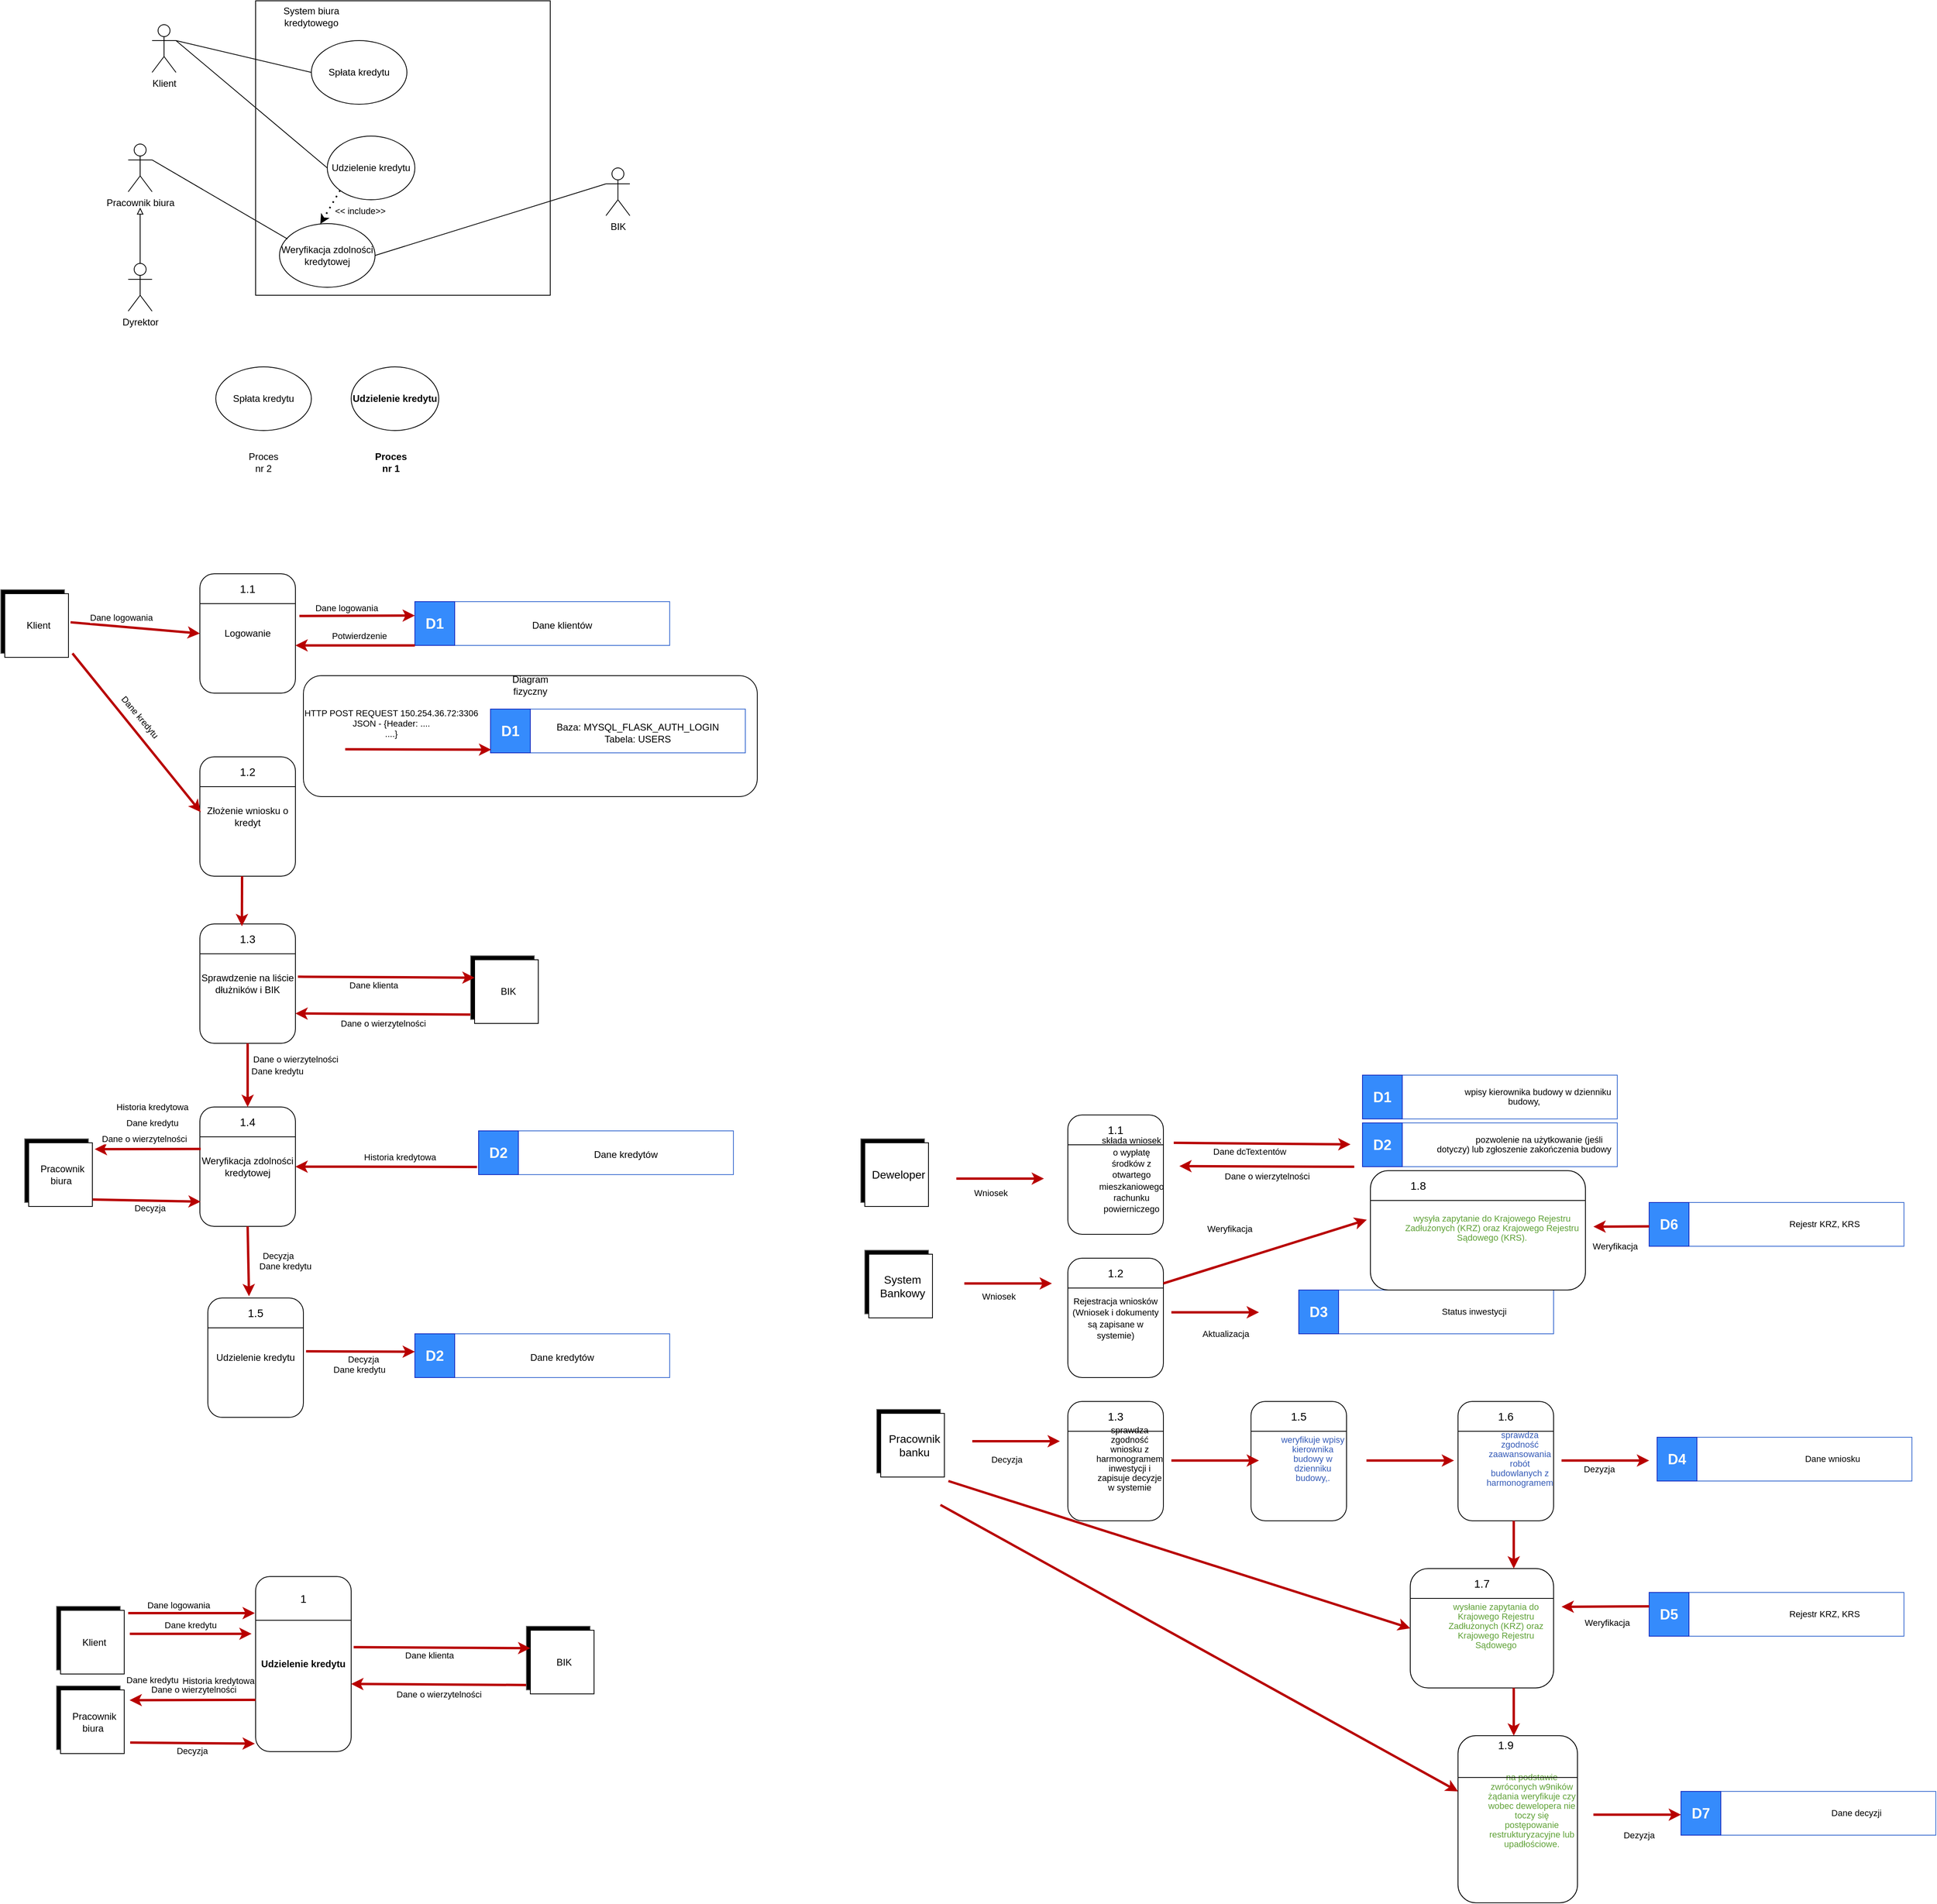 <mxfile version="26.0.16">
  <diagram id="YbtieFVN1006z5bPYqpD" name="Page-1">
    <mxGraphModel dx="1318" dy="673" grid="1" gridSize="10" guides="1" tooltips="1" connect="1" arrows="1" fold="1" page="1" pageScale="1" pageWidth="827" pageHeight="1169" math="0" shadow="0">
      <root>
        <mxCell id="0" />
        <mxCell id="1" parent="0" />
        <mxCell id="MkcspE6_yUu4Sef-ML9L-171" value="" style="rounded=1;whiteSpace=wrap;html=1;" parent="1" vertex="1">
          <mxGeometry x="410" y="1538" width="570" height="152" as="geometry" />
        </mxCell>
        <mxCell id="MkcspE6_yUu4Sef-ML9L-1" value="" style="endArrow=classic;html=1;strokeWidth=3;gradientColor=#ea6b66;fillColor=#f8cecc;strokeColor=#B80000;entryX=0;entryY=0.5;entryDx=0;entryDy=0;exitX=0.972;exitY=0.442;exitDx=0;exitDy=0;exitPerimeter=0;" parent="1" source="MkcspE6_yUu4Sef-ML9L-17" target="MkcspE6_yUu4Sef-ML9L-3" edge="1">
          <mxGeometry width="50" height="50" relative="1" as="geometry">
            <mxPoint x="130" y="1487.16" as="sourcePoint" />
            <mxPoint x="290" y="1487" as="targetPoint" />
          </mxGeometry>
        </mxCell>
        <mxCell id="MkcspE6_yUu4Sef-ML9L-19" value="Dane logowania" style="edgeLabel;html=1;align=center;verticalAlign=middle;resizable=0;points=[];" parent="MkcspE6_yUu4Sef-ML9L-1" vertex="1" connectable="0">
          <mxGeometry x="-0.453" y="3" relative="1" as="geometry">
            <mxPoint x="19" y="-7" as="offset" />
          </mxGeometry>
        </mxCell>
        <mxCell id="MkcspE6_yUu4Sef-ML9L-135" value="Dane logowania" style="edgeLabel;html=1;align=center;verticalAlign=middle;resizable=0;points=[];" parent="MkcspE6_yUu4Sef-ML9L-1" vertex="1" connectable="0">
          <mxGeometry x="-0.453" y="3" relative="1" as="geometry">
            <mxPoint x="19" y="-7" as="offset" />
          </mxGeometry>
        </mxCell>
        <mxCell id="MkcspE6_yUu4Sef-ML9L-2" value="" style="group" parent="1" vertex="1" connectable="0">
          <mxGeometry x="280" y="1410" width="120" height="150" as="geometry" />
        </mxCell>
        <mxCell id="MkcspE6_yUu4Sef-ML9L-3" value="Logowanie" style="rounded=1;whiteSpace=wrap;html=1;" parent="MkcspE6_yUu4Sef-ML9L-2" vertex="1">
          <mxGeometry width="120" height="150" as="geometry" />
        </mxCell>
        <mxCell id="MkcspE6_yUu4Sef-ML9L-4" value="&lt;font style=&quot;font-size: 14px&quot;&gt;1.1&lt;/font&gt;" style="text;html=1;strokeColor=none;fillColor=none;align=center;verticalAlign=middle;whiteSpace=wrap;rounded=0;" parent="MkcspE6_yUu4Sef-ML9L-2" vertex="1">
          <mxGeometry x="10" width="100" height="37.5" as="geometry" />
        </mxCell>
        <mxCell id="MkcspE6_yUu4Sef-ML9L-5" value="" style="endArrow=none;html=1;strokeColor=#000000;strokeWidth=1;exitX=0;exitY=0.25;exitDx=0;exitDy=0;entryX=1;entryY=0.25;entryDx=0;entryDy=0;" parent="MkcspE6_yUu4Sef-ML9L-2" source="MkcspE6_yUu4Sef-ML9L-3" target="MkcspE6_yUu4Sef-ML9L-3" edge="1">
          <mxGeometry width="50" height="50" relative="1" as="geometry">
            <mxPoint x="190" y="307.5" as="sourcePoint" />
            <mxPoint x="240" y="270" as="targetPoint" />
          </mxGeometry>
        </mxCell>
        <mxCell id="MkcspE6_yUu4Sef-ML9L-6" value="" style="group" parent="1" vertex="1" connectable="0">
          <mxGeometry x="550" y="1445" width="320" height="60" as="geometry" />
        </mxCell>
        <mxCell id="MkcspE6_yUu4Sef-ML9L-7" value="" style="rounded=0;whiteSpace=wrap;html=1;strokeColor=#3D6ED1;" parent="MkcspE6_yUu4Sef-ML9L-6" vertex="1">
          <mxGeometry width="320" height="55" as="geometry" />
        </mxCell>
        <mxCell id="MkcspE6_yUu4Sef-ML9L-8" value="" style="group" parent="MkcspE6_yUu4Sef-ML9L-6" vertex="1" connectable="0">
          <mxGeometry width="320" height="60" as="geometry" />
        </mxCell>
        <mxCell id="MkcspE6_yUu4Sef-ML9L-9" value="" style="group" parent="MkcspE6_yUu4Sef-ML9L-8" vertex="1" connectable="0">
          <mxGeometry width="320" height="60" as="geometry" />
        </mxCell>
        <mxCell id="MkcspE6_yUu4Sef-ML9L-10" value="" style="rounded=0;whiteSpace=wrap;html=1;strokeColor=#172DBF;fillColor=#358BFC;gradientColor=none;" parent="MkcspE6_yUu4Sef-ML9L-9" vertex="1">
          <mxGeometry width="50" height="55" as="geometry" />
        </mxCell>
        <mxCell id="MkcspE6_yUu4Sef-ML9L-11" value="&lt;font color=&quot;#fafafa&quot;&gt;&lt;span style=&quot;font-size: 14px&quot;&gt;&lt;b style=&quot;font-size: 18px&quot;&gt;D1&lt;/b&gt;&lt;/span&gt;&lt;/font&gt;" style="text;html=1;strokeColor=none;fillColor=none;align=center;verticalAlign=middle;whiteSpace=wrap;rounded=0;" parent="MkcspE6_yUu4Sef-ML9L-9" vertex="1">
          <mxGeometry y="17.5" width="50" height="20" as="geometry" />
        </mxCell>
        <mxCell id="MkcspE6_yUu4Sef-ML9L-12" value="Dane klientów" style="text;html=1;strokeColor=none;fillColor=none;align=center;verticalAlign=middle;whiteSpace=wrap;rounded=0;" parent="MkcspE6_yUu4Sef-ML9L-9" vertex="1">
          <mxGeometry x="50" width="270" height="60" as="geometry" />
        </mxCell>
        <mxCell id="MkcspE6_yUu4Sef-ML9L-13" value="" style="group" parent="1" vertex="1" connectable="0">
          <mxGeometry x="30" y="1430" width="90" height="85" as="geometry" />
        </mxCell>
        <mxCell id="MkcspE6_yUu4Sef-ML9L-14" value="" style="group" parent="MkcspE6_yUu4Sef-ML9L-13" vertex="1" connectable="0">
          <mxGeometry width="90" height="85" as="geometry" />
        </mxCell>
        <mxCell id="MkcspE6_yUu4Sef-ML9L-15" value="" style="whiteSpace=wrap;html=1;aspect=fixed;strokeColor=#666666;gradientColor=none;fillColor=#000000;" parent="MkcspE6_yUu4Sef-ML9L-14" vertex="1">
          <mxGeometry width="80" height="80" as="geometry" />
        </mxCell>
        <mxCell id="MkcspE6_yUu4Sef-ML9L-16" value="" style="whiteSpace=wrap;html=1;aspect=fixed;" parent="MkcspE6_yUu4Sef-ML9L-14" vertex="1">
          <mxGeometry x="5" y="5" width="80" height="80" as="geometry" />
        </mxCell>
        <mxCell id="MkcspE6_yUu4Sef-ML9L-17" value="&lt;span&gt;Klient&lt;/span&gt;" style="text;html=1;strokeColor=none;fillColor=none;align=center;verticalAlign=middle;whiteSpace=wrap;rounded=0;" parent="MkcspE6_yUu4Sef-ML9L-14" vertex="1">
          <mxGeometry x="5" y="10" width="85" height="70" as="geometry" />
        </mxCell>
        <mxCell id="MkcspE6_yUu4Sef-ML9L-23" value="Klient" style="shape=umlActor;verticalLabelPosition=bottom;verticalAlign=top;html=1;outlineConnect=0;" parent="1" vertex="1">
          <mxGeometry x="220" y="720" width="30" height="60" as="geometry" />
        </mxCell>
        <mxCell id="MkcspE6_yUu4Sef-ML9L-24" value="" style="whiteSpace=wrap;html=1;aspect=fixed;" parent="1" vertex="1">
          <mxGeometry x="350" y="690" width="370" height="370" as="geometry" />
        </mxCell>
        <mxCell id="MkcspE6_yUu4Sef-ML9L-25" value="System biura kredytowego" style="text;html=1;strokeColor=none;fillColor=none;align=center;verticalAlign=middle;whiteSpace=wrap;rounded=0;" parent="1" vertex="1">
          <mxGeometry x="360" y="700" width="120" height="20" as="geometry" />
        </mxCell>
        <mxCell id="MkcspE6_yUu4Sef-ML9L-26" value="Pracownik biura" style="shape=umlActor;verticalLabelPosition=bottom;verticalAlign=top;html=1;outlineConnect=0;" parent="1" vertex="1">
          <mxGeometry x="190" y="870" width="30" height="60" as="geometry" />
        </mxCell>
        <mxCell id="MkcspE6_yUu4Sef-ML9L-27" value="Dyrektor" style="shape=umlActor;verticalLabelPosition=bottom;verticalAlign=top;html=1;outlineConnect=0;" parent="1" vertex="1">
          <mxGeometry x="190" y="1020" width="30" height="60" as="geometry" />
        </mxCell>
        <mxCell id="MkcspE6_yUu4Sef-ML9L-28" value="Udzielenie kredytu" style="ellipse;whiteSpace=wrap;html=1;" parent="1" vertex="1">
          <mxGeometry x="440" y="860" width="110" height="80" as="geometry" />
        </mxCell>
        <mxCell id="MkcspE6_yUu4Sef-ML9L-31" value="" style="endArrow=none;html=1;exitX=1;exitY=0.333;exitDx=0;exitDy=0;exitPerimeter=0;entryX=0;entryY=0.5;entryDx=0;entryDy=0;" parent="1" source="MkcspE6_yUu4Sef-ML9L-23" target="MkcspE6_yUu4Sef-ML9L-28" edge="1">
          <mxGeometry width="50" height="50" relative="1" as="geometry">
            <mxPoint x="250" y="790" as="sourcePoint" />
            <mxPoint x="300" y="740" as="targetPoint" />
          </mxGeometry>
        </mxCell>
        <mxCell id="MkcspE6_yUu4Sef-ML9L-32" value="Spłata kredytu" style="ellipse;whiteSpace=wrap;html=1;" parent="1" vertex="1">
          <mxGeometry x="420" y="740" width="120" height="80" as="geometry" />
        </mxCell>
        <mxCell id="MkcspE6_yUu4Sef-ML9L-33" value="" style="endArrow=none;html=1;exitX=1;exitY=0.333;exitDx=0;exitDy=0;exitPerimeter=0;entryX=0;entryY=0.5;entryDx=0;entryDy=0;" parent="1" source="MkcspE6_yUu4Sef-ML9L-23" target="MkcspE6_yUu4Sef-ML9L-32" edge="1">
          <mxGeometry width="50" height="50" relative="1" as="geometry">
            <mxPoint x="260" y="750" as="sourcePoint" />
            <mxPoint x="450" y="800" as="targetPoint" />
          </mxGeometry>
        </mxCell>
        <mxCell id="MkcspE6_yUu4Sef-ML9L-35" value="Weryfikacja zdolności kredytowej" style="ellipse;whiteSpace=wrap;html=1;" parent="1" vertex="1">
          <mxGeometry x="380" y="970" width="120" height="80" as="geometry" />
        </mxCell>
        <mxCell id="MkcspE6_yUu4Sef-ML9L-36" value="" style="endArrow=classic;dashed=1;html=1;dashPattern=1 3;strokeWidth=2;endFill=1;exitX=0;exitY=1;exitDx=0;exitDy=0;entryX=0.427;entryY=0.005;entryDx=0;entryDy=0;entryPerimeter=0;" parent="1" source="MkcspE6_yUu4Sef-ML9L-28" target="MkcspE6_yUu4Sef-ML9L-35" edge="1">
          <mxGeometry width="50" height="50" relative="1" as="geometry">
            <mxPoint x="310" y="970" as="sourcePoint" />
            <mxPoint x="360" y="920" as="targetPoint" />
          </mxGeometry>
        </mxCell>
        <mxCell id="MkcspE6_yUu4Sef-ML9L-37" value="&amp;lt;&amp;lt; include&amp;gt;&amp;gt;" style="edgeLabel;html=1;align=center;verticalAlign=middle;resizable=0;points=[];" parent="MkcspE6_yUu4Sef-ML9L-36" vertex="1" connectable="0">
          <mxGeometry x="-0.444" y="2" relative="1" as="geometry">
            <mxPoint x="30.12" y="13.13" as="offset" />
          </mxGeometry>
        </mxCell>
        <mxCell id="MkcspE6_yUu4Sef-ML9L-38" value="" style="endArrow=none;html=1;exitX=1;exitY=0.333;exitDx=0;exitDy=0;exitPerimeter=0;entryX=0.084;entryY=0.242;entryDx=0;entryDy=0;entryPerimeter=0;" parent="1" source="MkcspE6_yUu4Sef-ML9L-26" target="MkcspE6_yUu4Sef-ML9L-35" edge="1">
          <mxGeometry width="50" height="50" relative="1" as="geometry">
            <mxPoint x="280" y="980" as="sourcePoint" />
            <mxPoint x="330" y="930" as="targetPoint" />
          </mxGeometry>
        </mxCell>
        <mxCell id="MkcspE6_yUu4Sef-ML9L-40" value="" style="group" parent="1" vertex="1" connectable="0">
          <mxGeometry x="280" y="1640" width="120" height="150" as="geometry" />
        </mxCell>
        <mxCell id="MkcspE6_yUu4Sef-ML9L-41" value="Złożenie wniosku o kredyt" style="rounded=1;whiteSpace=wrap;html=1;" parent="MkcspE6_yUu4Sef-ML9L-40" vertex="1">
          <mxGeometry width="120" height="150" as="geometry" />
        </mxCell>
        <mxCell id="MkcspE6_yUu4Sef-ML9L-42" value="&lt;font style=&quot;font-size: 14px&quot;&gt;1.2&lt;/font&gt;" style="text;html=1;strokeColor=none;fillColor=none;align=center;verticalAlign=middle;whiteSpace=wrap;rounded=0;" parent="MkcspE6_yUu4Sef-ML9L-40" vertex="1">
          <mxGeometry x="10" width="100" height="37.5" as="geometry" />
        </mxCell>
        <mxCell id="MkcspE6_yUu4Sef-ML9L-43" value="" style="endArrow=none;html=1;strokeColor=#000000;strokeWidth=1;exitX=0;exitY=0.25;exitDx=0;exitDy=0;entryX=1;entryY=0.25;entryDx=0;entryDy=0;" parent="MkcspE6_yUu4Sef-ML9L-40" source="MkcspE6_yUu4Sef-ML9L-41" target="MkcspE6_yUu4Sef-ML9L-41" edge="1">
          <mxGeometry width="50" height="50" relative="1" as="geometry">
            <mxPoint x="190" y="307.5" as="sourcePoint" />
            <mxPoint x="240" y="270" as="targetPoint" />
          </mxGeometry>
        </mxCell>
        <mxCell id="MkcspE6_yUu4Sef-ML9L-44" value="" style="endArrow=classic;html=1;strokeWidth=3;gradientColor=#ea6b66;fillColor=#f8cecc;strokeColor=#B80000;entryX=0.009;entryY=0.463;entryDx=0;entryDy=0;exitX=1;exitY=1;exitDx=0;exitDy=0;entryPerimeter=0;" parent="1" source="MkcspE6_yUu4Sef-ML9L-17" target="MkcspE6_yUu4Sef-ML9L-41" edge="1">
          <mxGeometry width="50" height="50" relative="1" as="geometry">
            <mxPoint x="127.62" y="1495.94" as="sourcePoint" />
            <mxPoint x="290" y="1495.0" as="targetPoint" />
          </mxGeometry>
        </mxCell>
        <mxCell id="MkcspE6_yUu4Sef-ML9L-45" value="Dane kredytu" style="edgeLabel;html=1;align=center;verticalAlign=middle;resizable=0;points=[];rotation=50;" parent="MkcspE6_yUu4Sef-ML9L-44" vertex="1" connectable="0">
          <mxGeometry x="-0.453" y="3" relative="1" as="geometry">
            <mxPoint x="38.74" y="26.59" as="offset" />
          </mxGeometry>
        </mxCell>
        <mxCell id="MkcspE6_yUu4Sef-ML9L-46" value="" style="group" parent="1" vertex="1" connectable="0">
          <mxGeometry x="280" y="1850" width="120" height="150" as="geometry" />
        </mxCell>
        <mxCell id="MkcspE6_yUu4Sef-ML9L-47" value="Sprawdzenie na liście dłużników i BIK" style="rounded=1;whiteSpace=wrap;html=1;" parent="MkcspE6_yUu4Sef-ML9L-46" vertex="1">
          <mxGeometry width="120" height="150" as="geometry" />
        </mxCell>
        <mxCell id="MkcspE6_yUu4Sef-ML9L-48" value="&lt;font style=&quot;font-size: 14px&quot;&gt;1.3&lt;/font&gt;" style="text;html=1;strokeColor=none;fillColor=none;align=center;verticalAlign=middle;whiteSpace=wrap;rounded=0;" parent="MkcspE6_yUu4Sef-ML9L-46" vertex="1">
          <mxGeometry x="10" width="100" height="37.5" as="geometry" />
        </mxCell>
        <mxCell id="MkcspE6_yUu4Sef-ML9L-49" value="" style="endArrow=none;html=1;strokeColor=#000000;strokeWidth=1;exitX=0;exitY=0.25;exitDx=0;exitDy=0;entryX=1;entryY=0.25;entryDx=0;entryDy=0;" parent="MkcspE6_yUu4Sef-ML9L-46" source="MkcspE6_yUu4Sef-ML9L-47" target="MkcspE6_yUu4Sef-ML9L-47" edge="1">
          <mxGeometry width="50" height="50" relative="1" as="geometry">
            <mxPoint x="190" y="307.5" as="sourcePoint" />
            <mxPoint x="240" y="270" as="targetPoint" />
          </mxGeometry>
        </mxCell>
        <mxCell id="MkcspE6_yUu4Sef-ML9L-50" value="" style="endArrow=classic;html=1;strokeWidth=3;gradientColor=#ea6b66;fillColor=#f8cecc;strokeColor=#B80000;entryX=0.428;entryY=0.075;entryDx=0;entryDy=0;exitX=1;exitY=1;exitDx=0;exitDy=0;entryPerimeter=0;" parent="1" target="MkcspE6_yUu4Sef-ML9L-48" edge="1">
          <mxGeometry width="50" height="50" relative="1" as="geometry">
            <mxPoint x="333" y="1790" as="sourcePoint" />
            <mxPoint x="494.08" y="1974.45" as="targetPoint" />
          </mxGeometry>
        </mxCell>
        <mxCell id="MkcspE6_yUu4Sef-ML9L-52" value="" style="group" parent="1" vertex="1" connectable="0">
          <mxGeometry x="620" y="1890" width="90" height="85" as="geometry" />
        </mxCell>
        <mxCell id="MkcspE6_yUu4Sef-ML9L-53" value="" style="group" parent="MkcspE6_yUu4Sef-ML9L-52" vertex="1" connectable="0">
          <mxGeometry width="90" height="85" as="geometry" />
        </mxCell>
        <mxCell id="MkcspE6_yUu4Sef-ML9L-54" value="" style="whiteSpace=wrap;html=1;aspect=fixed;strokeColor=#666666;gradientColor=none;fillColor=#000000;" parent="MkcspE6_yUu4Sef-ML9L-53" vertex="1">
          <mxGeometry width="80" height="80" as="geometry" />
        </mxCell>
        <mxCell id="MkcspE6_yUu4Sef-ML9L-55" value="" style="whiteSpace=wrap;html=1;aspect=fixed;" parent="MkcspE6_yUu4Sef-ML9L-53" vertex="1">
          <mxGeometry x="5" y="5" width="80" height="80" as="geometry" />
        </mxCell>
        <mxCell id="MkcspE6_yUu4Sef-ML9L-56" value="&lt;span&gt;BIK&lt;/span&gt;" style="text;html=1;strokeColor=none;fillColor=none;align=center;verticalAlign=middle;whiteSpace=wrap;rounded=0;" parent="MkcspE6_yUu4Sef-ML9L-53" vertex="1">
          <mxGeometry x="5" y="10" width="85" height="70" as="geometry" />
        </mxCell>
        <mxCell id="MkcspE6_yUu4Sef-ML9L-57" value="" style="endArrow=classic;html=1;strokeWidth=3;gradientColor=#ea6b66;fillColor=#f8cecc;strokeColor=#B80000;entryX=0;entryY=0.25;entryDx=0;entryDy=0;exitX=1.026;exitY=0.442;exitDx=0;exitDy=0;exitPerimeter=0;" parent="1" source="MkcspE6_yUu4Sef-ML9L-47" target="MkcspE6_yUu4Sef-ML9L-56" edge="1">
          <mxGeometry width="50" height="50" relative="1" as="geometry">
            <mxPoint x="343" y="1800" as="sourcePoint" />
            <mxPoint x="342.8" y="1862.812" as="targetPoint" />
          </mxGeometry>
        </mxCell>
        <mxCell id="MkcspE6_yUu4Sef-ML9L-58" value="Dane klienta" style="edgeLabel;html=1;align=center;verticalAlign=middle;resizable=0;points=[];rotation=0;" parent="MkcspE6_yUu4Sef-ML9L-57" vertex="1" connectable="0">
          <mxGeometry x="-0.453" y="3" relative="1" as="geometry">
            <mxPoint x="34.05" y="12.75" as="offset" />
          </mxGeometry>
        </mxCell>
        <mxCell id="MkcspE6_yUu4Sef-ML9L-59" value="" style="endArrow=classic;html=1;strokeWidth=3;gradientColor=#ea6b66;fillColor=#f8cecc;strokeColor=#B80000;entryX=1;entryY=0.75;entryDx=0;entryDy=0;exitX=-0.004;exitY=0.923;exitDx=0;exitDy=0;exitPerimeter=0;" parent="1" source="MkcspE6_yUu4Sef-ML9L-54" target="MkcspE6_yUu4Sef-ML9L-47" edge="1">
          <mxGeometry width="50" height="50" relative="1" as="geometry">
            <mxPoint x="560" y="2010" as="sourcePoint" />
            <mxPoint x="635" y="1927.5" as="targetPoint" />
          </mxGeometry>
        </mxCell>
        <mxCell id="MkcspE6_yUu4Sef-ML9L-60" value="Dane o wierzytelności" style="edgeLabel;html=1;align=center;verticalAlign=middle;resizable=0;points=[];rotation=0;" parent="MkcspE6_yUu4Sef-ML9L-59" vertex="1" connectable="0">
          <mxGeometry x="-0.453" y="3" relative="1" as="geometry">
            <mxPoint x="-49.66" y="8.53" as="offset" />
          </mxGeometry>
        </mxCell>
        <mxCell id="MkcspE6_yUu4Sef-ML9L-61" value="BIK" style="shape=umlActor;verticalLabelPosition=bottom;verticalAlign=top;html=1;outlineConnect=0;" parent="1" vertex="1">
          <mxGeometry x="790" y="900" width="30" height="60" as="geometry" />
        </mxCell>
        <mxCell id="MkcspE6_yUu4Sef-ML9L-62" value="" style="endArrow=none;html=1;entryX=0;entryY=0.333;entryDx=0;entryDy=0;entryPerimeter=0;" parent="1" target="MkcspE6_yUu4Sef-ML9L-61" edge="1">
          <mxGeometry width="50" height="50" relative="1" as="geometry">
            <mxPoint x="500" y="1010" as="sourcePoint" />
            <mxPoint x="820" y="990" as="targetPoint" />
          </mxGeometry>
        </mxCell>
        <mxCell id="MkcspE6_yUu4Sef-ML9L-64" value="" style="group" parent="1" vertex="1" connectable="0">
          <mxGeometry x="280" y="2080" width="120" height="150" as="geometry" />
        </mxCell>
        <mxCell id="MkcspE6_yUu4Sef-ML9L-65" value="Weryfikacja zdolności kredytowej" style="rounded=1;whiteSpace=wrap;html=1;" parent="MkcspE6_yUu4Sef-ML9L-64" vertex="1">
          <mxGeometry width="120" height="150" as="geometry" />
        </mxCell>
        <mxCell id="MkcspE6_yUu4Sef-ML9L-66" value="&lt;font style=&quot;font-size: 14px&quot;&gt;1.4&lt;/font&gt;" style="text;html=1;strokeColor=none;fillColor=none;align=center;verticalAlign=middle;whiteSpace=wrap;rounded=0;" parent="MkcspE6_yUu4Sef-ML9L-64" vertex="1">
          <mxGeometry x="10" width="100" height="37.5" as="geometry" />
        </mxCell>
        <mxCell id="MkcspE6_yUu4Sef-ML9L-67" value="" style="endArrow=none;html=1;strokeColor=#000000;strokeWidth=1;exitX=0;exitY=0.25;exitDx=0;exitDy=0;entryX=1;entryY=0.25;entryDx=0;entryDy=0;" parent="MkcspE6_yUu4Sef-ML9L-64" source="MkcspE6_yUu4Sef-ML9L-65" target="MkcspE6_yUu4Sef-ML9L-65" edge="1">
          <mxGeometry width="50" height="50" relative="1" as="geometry">
            <mxPoint x="190" y="307.5" as="sourcePoint" />
            <mxPoint x="240" y="270" as="targetPoint" />
          </mxGeometry>
        </mxCell>
        <mxCell id="MkcspE6_yUu4Sef-ML9L-68" value="" style="endArrow=classic;html=1;strokeWidth=3;gradientColor=#ea6b66;fillColor=#f8cecc;strokeColor=#B80000;exitX=0.5;exitY=1;exitDx=0;exitDy=0;entryX=0.5;entryY=0;entryDx=0;entryDy=0;" parent="1" source="MkcspE6_yUu4Sef-ML9L-47" target="MkcspE6_yUu4Sef-ML9L-66" edge="1">
          <mxGeometry width="50" height="50" relative="1" as="geometry">
            <mxPoint x="339.78" y="2000" as="sourcePoint" />
            <mxPoint x="296" y="2082" as="targetPoint" />
            <Array as="points" />
          </mxGeometry>
        </mxCell>
        <mxCell id="MkcspE6_yUu4Sef-ML9L-69" value="Dane kredytu" style="edgeLabel;html=1;align=center;verticalAlign=middle;resizable=0;points=[];rotation=0;" parent="MkcspE6_yUu4Sef-ML9L-68" vertex="1" connectable="0">
          <mxGeometry x="-0.453" y="3" relative="1" as="geometry">
            <mxPoint x="34.05" y="12.75" as="offset" />
          </mxGeometry>
        </mxCell>
        <mxCell id="MkcspE6_yUu4Sef-ML9L-70" value="Dane o wierzytelności" style="edgeLabel;html=1;align=center;verticalAlign=middle;resizable=0;points=[];rotation=0;" parent="1" vertex="1" connectable="0">
          <mxGeometry x="400.003" y="2020.004" as="geometry" />
        </mxCell>
        <mxCell id="MkcspE6_yUu4Sef-ML9L-73" value="" style="group" parent="1" vertex="1" connectable="0">
          <mxGeometry x="60" y="2120" width="90" height="85" as="geometry" />
        </mxCell>
        <mxCell id="MkcspE6_yUu4Sef-ML9L-74" value="" style="group" parent="MkcspE6_yUu4Sef-ML9L-73" vertex="1" connectable="0">
          <mxGeometry width="90" height="85" as="geometry" />
        </mxCell>
        <mxCell id="MkcspE6_yUu4Sef-ML9L-75" value="" style="whiteSpace=wrap;html=1;aspect=fixed;strokeColor=#666666;gradientColor=none;fillColor=#000000;" parent="MkcspE6_yUu4Sef-ML9L-74" vertex="1">
          <mxGeometry width="80" height="80" as="geometry" />
        </mxCell>
        <mxCell id="MkcspE6_yUu4Sef-ML9L-76" value="" style="whiteSpace=wrap;html=1;aspect=fixed;" parent="MkcspE6_yUu4Sef-ML9L-74" vertex="1">
          <mxGeometry x="5" y="5" width="80" height="80" as="geometry" />
        </mxCell>
        <mxCell id="MkcspE6_yUu4Sef-ML9L-77" value="&lt;span&gt;Pracownik biura&amp;nbsp;&lt;/span&gt;" style="text;html=1;strokeColor=none;fillColor=none;align=center;verticalAlign=middle;whiteSpace=wrap;rounded=0;" parent="MkcspE6_yUu4Sef-ML9L-74" vertex="1">
          <mxGeometry x="5" y="10" width="85" height="70" as="geometry" />
        </mxCell>
        <mxCell id="MkcspE6_yUu4Sef-ML9L-79" value="" style="endArrow=block;html=1;exitX=0.5;exitY=0;exitDx=0;exitDy=0;exitPerimeter=0;endFill=0;" parent="1" source="MkcspE6_yUu4Sef-ML9L-27" edge="1">
          <mxGeometry width="50" height="50" relative="1" as="geometry">
            <mxPoint x="200" y="1040" as="sourcePoint" />
            <mxPoint x="205" y="950" as="targetPoint" />
          </mxGeometry>
        </mxCell>
        <mxCell id="MkcspE6_yUu4Sef-ML9L-80" value="" style="endArrow=classic;html=1;strokeWidth=3;gradientColor=#ea6b66;fillColor=#f8cecc;strokeColor=#B80000;exitX=0.944;exitY=0.947;exitDx=0;exitDy=0;exitPerimeter=0;" parent="1" source="MkcspE6_yUu4Sef-ML9L-77" edge="1">
          <mxGeometry width="50" height="50" relative="1" as="geometry">
            <mxPoint x="350" y="2010" as="sourcePoint" />
            <mxPoint x="281" y="2199" as="targetPoint" />
            <Array as="points" />
          </mxGeometry>
        </mxCell>
        <mxCell id="MkcspE6_yUu4Sef-ML9L-81" value="Decyzja" style="edgeLabel;html=1;align=center;verticalAlign=middle;resizable=0;points=[];rotation=0;" parent="MkcspE6_yUu4Sef-ML9L-80" vertex="1" connectable="0">
          <mxGeometry x="-0.453" y="3" relative="1" as="geometry">
            <mxPoint x="34.05" y="12.75" as="offset" />
          </mxGeometry>
        </mxCell>
        <mxCell id="MkcspE6_yUu4Sef-ML9L-82" value="" style="endArrow=classic;html=1;strokeWidth=3;gradientColor=#ea6b66;fillColor=#f8cecc;strokeColor=#B80000;exitX=0.009;exitY=0.352;exitDx=0;exitDy=0;exitPerimeter=0;" parent="1" source="MkcspE6_yUu4Sef-ML9L-65" edge="1">
          <mxGeometry width="50" height="50" relative="1" as="geometry">
            <mxPoint x="151.68" y="2190.15" as="sourcePoint" />
            <mxPoint x="148" y="2133" as="targetPoint" />
            <Array as="points" />
          </mxGeometry>
        </mxCell>
        <mxCell id="MkcspE6_yUu4Sef-ML9L-83" value="Dane o wierzytelności" style="edgeLabel;html=1;align=center;verticalAlign=middle;resizable=0;points=[];rotation=0;" parent="MkcspE6_yUu4Sef-ML9L-82" vertex="1" connectable="0">
          <mxGeometry x="-0.453" y="3" relative="1" as="geometry">
            <mxPoint x="-34.53" y="-15.85" as="offset" />
          </mxGeometry>
        </mxCell>
        <mxCell id="MkcspE6_yUu4Sef-ML9L-84" value="Dane kredytu" style="edgeLabel;html=1;align=center;verticalAlign=middle;resizable=0;points=[];rotation=0;" parent="1" vertex="1" connectable="0">
          <mxGeometry x="220.0" y="2099.999" as="geometry" />
        </mxCell>
        <mxCell id="MkcspE6_yUu4Sef-ML9L-85" value="" style="group" parent="1" vertex="1" connectable="0">
          <mxGeometry x="290" y="2320" width="120" height="150" as="geometry" />
        </mxCell>
        <mxCell id="MkcspE6_yUu4Sef-ML9L-86" value="Udzielenie kredytu" style="rounded=1;whiteSpace=wrap;html=1;" parent="MkcspE6_yUu4Sef-ML9L-85" vertex="1">
          <mxGeometry width="120" height="150" as="geometry" />
        </mxCell>
        <mxCell id="MkcspE6_yUu4Sef-ML9L-87" value="&lt;font style=&quot;font-size: 14px&quot;&gt;1.5&lt;/font&gt;" style="text;html=1;strokeColor=none;fillColor=none;align=center;verticalAlign=middle;whiteSpace=wrap;rounded=0;" parent="MkcspE6_yUu4Sef-ML9L-85" vertex="1">
          <mxGeometry x="10" width="100" height="37.5" as="geometry" />
        </mxCell>
        <mxCell id="MkcspE6_yUu4Sef-ML9L-88" value="" style="endArrow=none;html=1;strokeColor=#000000;strokeWidth=1;exitX=0;exitY=0.25;exitDx=0;exitDy=0;entryX=1;entryY=0.25;entryDx=0;entryDy=0;" parent="MkcspE6_yUu4Sef-ML9L-85" source="MkcspE6_yUu4Sef-ML9L-86" target="MkcspE6_yUu4Sef-ML9L-86" edge="1">
          <mxGeometry width="50" height="50" relative="1" as="geometry">
            <mxPoint x="190" y="307.5" as="sourcePoint" />
            <mxPoint x="240" y="270" as="targetPoint" />
          </mxGeometry>
        </mxCell>
        <mxCell id="MkcspE6_yUu4Sef-ML9L-89" value="" style="endArrow=classic;html=1;strokeWidth=3;gradientColor=#ea6b66;fillColor=#f8cecc;strokeColor=#B80000;exitX=0.5;exitY=1;exitDx=0;exitDy=0;entryX=0.417;entryY=-0.058;entryDx=0;entryDy=0;entryPerimeter=0;" parent="1" source="MkcspE6_yUu4Sef-ML9L-65" target="MkcspE6_yUu4Sef-ML9L-87" edge="1">
          <mxGeometry width="50" height="50" relative="1" as="geometry">
            <mxPoint x="155.24" y="2206.29" as="sourcePoint" />
            <mxPoint x="291" y="2209" as="targetPoint" />
            <Array as="points" />
          </mxGeometry>
        </mxCell>
        <mxCell id="MkcspE6_yUu4Sef-ML9L-90" value="Decyzja" style="edgeLabel;html=1;align=center;verticalAlign=middle;resizable=0;points=[];rotation=0;" parent="MkcspE6_yUu4Sef-ML9L-89" vertex="1" connectable="0">
          <mxGeometry x="-0.453" y="3" relative="1" as="geometry">
            <mxPoint x="34.05" y="12.75" as="offset" />
          </mxGeometry>
        </mxCell>
        <mxCell id="MkcspE6_yUu4Sef-ML9L-96" value="" style="endArrow=classic;html=1;strokeWidth=3;gradientColor=#ea6b66;fillColor=#f8cecc;strokeColor=#B80000;entryX=0;entryY=0;entryDx=0;entryDy=0;" parent="1" target="MkcspE6_yUu4Sef-ML9L-11" edge="1">
          <mxGeometry width="50" height="50" relative="1" as="geometry">
            <mxPoint x="405" y="1463" as="sourcePoint" />
            <mxPoint x="290" y="1495" as="targetPoint" />
          </mxGeometry>
        </mxCell>
        <mxCell id="MkcspE6_yUu4Sef-ML9L-97" value="Dane logowania" style="edgeLabel;html=1;align=center;verticalAlign=middle;resizable=0;points=[];" parent="MkcspE6_yUu4Sef-ML9L-96" vertex="1" connectable="0">
          <mxGeometry x="-0.453" y="3" relative="1" as="geometry">
            <mxPoint x="19" y="-7" as="offset" />
          </mxGeometry>
        </mxCell>
        <mxCell id="MkcspE6_yUu4Sef-ML9L-98" value="" style="endArrow=classic;html=1;strokeWidth=3;gradientColor=#ea6b66;fillColor=#f8cecc;strokeColor=#B80000;exitX=0;exitY=1;exitDx=0;exitDy=0;" parent="1" source="MkcspE6_yUu4Sef-ML9L-10" edge="1">
          <mxGeometry width="50" height="50" relative="1" as="geometry">
            <mxPoint x="520" y="1380" as="sourcePoint" />
            <mxPoint x="400" y="1500" as="targetPoint" />
          </mxGeometry>
        </mxCell>
        <mxCell id="MkcspE6_yUu4Sef-ML9L-99" value="Potwierdzenie" style="edgeLabel;html=1;align=center;verticalAlign=middle;resizable=0;points=[];" parent="MkcspE6_yUu4Sef-ML9L-98" vertex="1" connectable="0">
          <mxGeometry x="-0.453" y="3" relative="1" as="geometry">
            <mxPoint x="-29.03" y="-15.5" as="offset" />
          </mxGeometry>
        </mxCell>
        <mxCell id="MkcspE6_yUu4Sef-ML9L-101" value="" style="group" parent="1" vertex="1" connectable="0">
          <mxGeometry x="550" y="2365" width="320" height="60" as="geometry" />
        </mxCell>
        <mxCell id="MkcspE6_yUu4Sef-ML9L-102" value="" style="rounded=0;whiteSpace=wrap;html=1;strokeColor=#3D6ED1;" parent="MkcspE6_yUu4Sef-ML9L-101" vertex="1">
          <mxGeometry width="320" height="55" as="geometry" />
        </mxCell>
        <mxCell id="MkcspE6_yUu4Sef-ML9L-103" value="" style="group" parent="MkcspE6_yUu4Sef-ML9L-101" vertex="1" connectable="0">
          <mxGeometry width="320" height="60" as="geometry" />
        </mxCell>
        <mxCell id="MkcspE6_yUu4Sef-ML9L-104" value="" style="group" parent="MkcspE6_yUu4Sef-ML9L-103" vertex="1" connectable="0">
          <mxGeometry width="320" height="60" as="geometry" />
        </mxCell>
        <mxCell id="MkcspE6_yUu4Sef-ML9L-105" value="" style="rounded=0;whiteSpace=wrap;html=1;strokeColor=#172DBF;fillColor=#358BFC;gradientColor=none;" parent="MkcspE6_yUu4Sef-ML9L-104" vertex="1">
          <mxGeometry width="50" height="55" as="geometry" />
        </mxCell>
        <mxCell id="MkcspE6_yUu4Sef-ML9L-106" value="&lt;font color=&quot;#fafafa&quot;&gt;&lt;span style=&quot;font-size: 14px&quot;&gt;&lt;b style=&quot;font-size: 18px&quot;&gt;D2&lt;/b&gt;&lt;/span&gt;&lt;/font&gt;" style="text;html=1;strokeColor=none;fillColor=none;align=center;verticalAlign=middle;whiteSpace=wrap;rounded=0;" parent="MkcspE6_yUu4Sef-ML9L-104" vertex="1">
          <mxGeometry y="17.5" width="50" height="20" as="geometry" />
        </mxCell>
        <mxCell id="MkcspE6_yUu4Sef-ML9L-107" value="Dane kredytów" style="text;html=1;strokeColor=none;fillColor=none;align=center;verticalAlign=middle;whiteSpace=wrap;rounded=0;" parent="MkcspE6_yUu4Sef-ML9L-104" vertex="1">
          <mxGeometry x="50" width="270" height="60" as="geometry" />
        </mxCell>
        <mxCell id="MkcspE6_yUu4Sef-ML9L-108" value="" style="endArrow=classic;html=1;strokeWidth=3;gradientColor=#ea6b66;fillColor=#f8cecc;strokeColor=#B80000;exitX=1.028;exitY=0.447;exitDx=0;exitDy=0;entryX=0;entryY=0.25;entryDx=0;entryDy=0;exitPerimeter=0;" parent="1" source="MkcspE6_yUu4Sef-ML9L-86" target="MkcspE6_yUu4Sef-ML9L-106" edge="1">
          <mxGeometry width="50" height="50" relative="1" as="geometry">
            <mxPoint x="350" y="2240" as="sourcePoint" />
            <mxPoint x="351.7" y="2327.825" as="targetPoint" />
            <Array as="points" />
          </mxGeometry>
        </mxCell>
        <mxCell id="MkcspE6_yUu4Sef-ML9L-109" value="Decyzja" style="edgeLabel;html=1;align=center;verticalAlign=middle;resizable=0;points=[];rotation=0;" parent="MkcspE6_yUu4Sef-ML9L-108" vertex="1" connectable="0">
          <mxGeometry x="-0.453" y="3" relative="1" as="geometry">
            <mxPoint x="34.05" y="12.75" as="offset" />
          </mxGeometry>
        </mxCell>
        <mxCell id="MkcspE6_yUu4Sef-ML9L-110" value="Dane kredytu" style="edgeLabel;html=1;align=center;verticalAlign=middle;resizable=0;points=[];rotation=0;" parent="1" vertex="1" connectable="0">
          <mxGeometry x="387.05" y="2279.997" as="geometry" />
        </mxCell>
        <mxCell id="MkcspE6_yUu4Sef-ML9L-111" value="Dane kredytu" style="edgeLabel;html=1;align=center;verticalAlign=middle;resizable=0;points=[];rotation=0;" parent="1" vertex="1" connectable="0">
          <mxGeometry x="480.0" y="2409.997" as="geometry" />
        </mxCell>
        <mxCell id="MkcspE6_yUu4Sef-ML9L-112" value="" style="group" parent="1" vertex="1" connectable="0">
          <mxGeometry x="630" y="2110" width="320" height="270" as="geometry" />
        </mxCell>
        <mxCell id="MkcspE6_yUu4Sef-ML9L-113" value="" style="rounded=0;whiteSpace=wrap;html=1;strokeColor=#3D6ED1;" parent="MkcspE6_yUu4Sef-ML9L-112" vertex="1">
          <mxGeometry width="320" height="55" as="geometry" />
        </mxCell>
        <mxCell id="MkcspE6_yUu4Sef-ML9L-114" value="" style="group" parent="MkcspE6_yUu4Sef-ML9L-112" vertex="1" connectable="0">
          <mxGeometry width="320" height="270" as="geometry" />
        </mxCell>
        <mxCell id="MkcspE6_yUu4Sef-ML9L-115" value="" style="group" parent="MkcspE6_yUu4Sef-ML9L-114" vertex="1" connectable="0">
          <mxGeometry width="320" height="270" as="geometry" />
        </mxCell>
        <mxCell id="MkcspE6_yUu4Sef-ML9L-116" value="" style="rounded=0;whiteSpace=wrap;html=1;strokeColor=#172DBF;fillColor=#358BFC;gradientColor=none;" parent="MkcspE6_yUu4Sef-ML9L-115" vertex="1">
          <mxGeometry width="50" height="55" as="geometry" />
        </mxCell>
        <mxCell id="MkcspE6_yUu4Sef-ML9L-117" value="&lt;font color=&quot;#fafafa&quot;&gt;&lt;span style=&quot;font-size: 14px&quot;&gt;&lt;b style=&quot;font-size: 18px&quot;&gt;D2&lt;/b&gt;&lt;/span&gt;&lt;/font&gt;" style="text;html=1;strokeColor=none;fillColor=none;align=center;verticalAlign=middle;whiteSpace=wrap;rounded=0;" parent="MkcspE6_yUu4Sef-ML9L-115" vertex="1">
          <mxGeometry y="17.5" width="50" height="20" as="geometry" />
        </mxCell>
        <mxCell id="MkcspE6_yUu4Sef-ML9L-118" value="Dane kredytów" style="text;html=1;strokeColor=none;fillColor=none;align=center;verticalAlign=middle;whiteSpace=wrap;rounded=0;" parent="MkcspE6_yUu4Sef-ML9L-115" vertex="1">
          <mxGeometry x="50" width="270" height="60" as="geometry" />
        </mxCell>
        <mxCell id="MkcspE6_yUu4Sef-ML9L-119" value="" style="endArrow=classic;html=1;strokeWidth=3;gradientColor=#ea6b66;fillColor=#f8cecc;strokeColor=#B80000;exitX=-0.04;exitY=1.392;exitDx=0;exitDy=0;exitPerimeter=0;entryX=1;entryY=0.5;entryDx=0;entryDy=0;" parent="1" source="MkcspE6_yUu4Sef-ML9L-117" target="MkcspE6_yUu4Sef-ML9L-65" edge="1">
          <mxGeometry width="50" height="50" relative="1" as="geometry">
            <mxPoint x="291.08" y="2142.8" as="sourcePoint" />
            <mxPoint x="158" y="2143" as="targetPoint" />
            <Array as="points">
              <mxPoint x="460" y="2155" />
            </Array>
          </mxGeometry>
        </mxCell>
        <mxCell id="MkcspE6_yUu4Sef-ML9L-120" value="Historia kredytowa" style="edgeLabel;html=1;align=center;verticalAlign=middle;resizable=0;points=[];rotation=0;" parent="MkcspE6_yUu4Sef-ML9L-119" vertex="1" connectable="0">
          <mxGeometry x="-0.453" y="3" relative="1" as="geometry">
            <mxPoint x="-34.53" y="-15.85" as="offset" />
          </mxGeometry>
        </mxCell>
        <mxCell id="MkcspE6_yUu4Sef-ML9L-121" value="Historia kredytowa" style="edgeLabel;html=1;align=center;verticalAlign=middle;resizable=0;points=[];rotation=0;" parent="1" vertex="1" connectable="0">
          <mxGeometry x="220.004" y="2080.004" as="geometry" />
        </mxCell>
        <mxCell id="MkcspE6_yUu4Sef-ML9L-122" value="Spłata kredytu" style="ellipse;whiteSpace=wrap;html=1;" parent="1" vertex="1">
          <mxGeometry x="300" y="1150" width="120" height="80" as="geometry" />
        </mxCell>
        <mxCell id="MkcspE6_yUu4Sef-ML9L-123" value="Udzielenie kredytu" style="ellipse;whiteSpace=wrap;html=1;fontStyle=1" parent="1" vertex="1">
          <mxGeometry x="470" y="1150" width="110" height="80" as="geometry" />
        </mxCell>
        <mxCell id="MkcspE6_yUu4Sef-ML9L-124" value="Proces nr 1" style="text;html=1;strokeColor=none;fillColor=none;align=center;verticalAlign=middle;whiteSpace=wrap;rounded=0;fontStyle=1" parent="1" vertex="1">
          <mxGeometry x="500" y="1260" width="40" height="20" as="geometry" />
        </mxCell>
        <mxCell id="MkcspE6_yUu4Sef-ML9L-125" value="Proces nr 2" style="text;html=1;strokeColor=none;fillColor=none;align=center;verticalAlign=middle;whiteSpace=wrap;rounded=0;" parent="1" vertex="1">
          <mxGeometry x="340" y="1260" width="40" height="20" as="geometry" />
        </mxCell>
        <mxCell id="MkcspE6_yUu4Sef-ML9L-126" value="" style="group" parent="1" vertex="1" connectable="0">
          <mxGeometry x="350" y="2670" width="120" height="220" as="geometry" />
        </mxCell>
        <mxCell id="MkcspE6_yUu4Sef-ML9L-127" value="&lt;span style=&quot;font-weight: 700&quot;&gt;Udzielenie kredytu&lt;/span&gt;" style="rounded=1;whiteSpace=wrap;html=1;" parent="MkcspE6_yUu4Sef-ML9L-126" vertex="1">
          <mxGeometry width="120" height="220.0" as="geometry" />
        </mxCell>
        <mxCell id="MkcspE6_yUu4Sef-ML9L-128" value="&lt;font style=&quot;font-size: 14px&quot;&gt;1&lt;/font&gt;" style="text;html=1;strokeColor=none;fillColor=none;align=center;verticalAlign=middle;whiteSpace=wrap;rounded=0;" parent="MkcspE6_yUu4Sef-ML9L-126" vertex="1">
          <mxGeometry x="10" width="100" height="55.0" as="geometry" />
        </mxCell>
        <mxCell id="MkcspE6_yUu4Sef-ML9L-129" value="" style="endArrow=none;html=1;strokeColor=#000000;strokeWidth=1;exitX=0;exitY=0.25;exitDx=0;exitDy=0;entryX=1;entryY=0.25;entryDx=0;entryDy=0;" parent="MkcspE6_yUu4Sef-ML9L-126" source="MkcspE6_yUu4Sef-ML9L-127" target="MkcspE6_yUu4Sef-ML9L-127" edge="1">
          <mxGeometry width="50" height="50" relative="1" as="geometry">
            <mxPoint x="190" y="451.0" as="sourcePoint" />
            <mxPoint x="240" y="396" as="targetPoint" />
          </mxGeometry>
        </mxCell>
        <mxCell id="MkcspE6_yUu4Sef-ML9L-130" value="" style="group" parent="1" vertex="1" connectable="0">
          <mxGeometry x="100" y="2707.5" width="90" height="85" as="geometry" />
        </mxCell>
        <mxCell id="MkcspE6_yUu4Sef-ML9L-131" value="" style="group" parent="MkcspE6_yUu4Sef-ML9L-130" vertex="1" connectable="0">
          <mxGeometry width="90" height="85" as="geometry" />
        </mxCell>
        <mxCell id="MkcspE6_yUu4Sef-ML9L-132" value="" style="whiteSpace=wrap;html=1;aspect=fixed;strokeColor=#666666;gradientColor=none;fillColor=#000000;" parent="MkcspE6_yUu4Sef-ML9L-131" vertex="1">
          <mxGeometry width="80" height="80" as="geometry" />
        </mxCell>
        <mxCell id="MkcspE6_yUu4Sef-ML9L-133" value="" style="whiteSpace=wrap;html=1;aspect=fixed;" parent="MkcspE6_yUu4Sef-ML9L-131" vertex="1">
          <mxGeometry x="5" y="5" width="80" height="80" as="geometry" />
        </mxCell>
        <mxCell id="MkcspE6_yUu4Sef-ML9L-134" value="&lt;span&gt;Klient&lt;/span&gt;" style="text;html=1;strokeColor=none;fillColor=none;align=center;verticalAlign=middle;whiteSpace=wrap;rounded=0;" parent="MkcspE6_yUu4Sef-ML9L-131" vertex="1">
          <mxGeometry x="5" y="10" width="85" height="70" as="geometry" />
        </mxCell>
        <mxCell id="MkcspE6_yUu4Sef-ML9L-136" value="" style="endArrow=classic;html=1;strokeWidth=3;gradientColor=#ea6b66;fillColor=#f8cecc;strokeColor=#B80000;entryX=-0.008;entryY=0.209;entryDx=0;entryDy=0;entryPerimeter=0;" parent="1" target="MkcspE6_yUu4Sef-ML9L-127" edge="1">
          <mxGeometry width="50" height="50" relative="1" as="geometry">
            <mxPoint x="190" y="2716" as="sourcePoint" />
            <mxPoint x="262.38" y="2874.06" as="targetPoint" />
          </mxGeometry>
        </mxCell>
        <mxCell id="MkcspE6_yUu4Sef-ML9L-137" value="Dane logowania" style="edgeLabel;html=1;align=center;verticalAlign=middle;resizable=0;points=[];" parent="MkcspE6_yUu4Sef-ML9L-136" vertex="1" connectable="0">
          <mxGeometry x="-0.453" y="3" relative="1" as="geometry">
            <mxPoint x="19" y="-7" as="offset" />
          </mxGeometry>
        </mxCell>
        <mxCell id="MkcspE6_yUu4Sef-ML9L-138" value="Dane logowania" style="edgeLabel;html=1;align=center;verticalAlign=middle;resizable=0;points=[];" parent="MkcspE6_yUu4Sef-ML9L-136" vertex="1" connectable="0">
          <mxGeometry x="-0.453" y="3" relative="1" as="geometry">
            <mxPoint x="19" y="-7" as="offset" />
          </mxGeometry>
        </mxCell>
        <mxCell id="MkcspE6_yUu4Sef-ML9L-139" value="" style="endArrow=classic;html=1;strokeWidth=3;gradientColor=#ea6b66;fillColor=#f8cecc;strokeColor=#B80000;entryX=-0.042;entryY=0.327;entryDx=0;entryDy=0;entryPerimeter=0;" parent="1" target="MkcspE6_yUu4Sef-ML9L-127" edge="1">
          <mxGeometry width="50" height="50" relative="1" as="geometry">
            <mxPoint x="192" y="2742" as="sourcePoint" />
            <mxPoint x="221.08" y="3105" as="targetPoint" />
          </mxGeometry>
        </mxCell>
        <mxCell id="MkcspE6_yUu4Sef-ML9L-140" value="Dane kredytu" style="edgeLabel;html=1;align=center;verticalAlign=middle;resizable=0;points=[];rotation=0;" parent="MkcspE6_yUu4Sef-ML9L-139" vertex="1" connectable="0">
          <mxGeometry x="-0.453" y="3" relative="1" as="geometry">
            <mxPoint x="34.25" y="-8.26" as="offset" />
          </mxGeometry>
        </mxCell>
        <mxCell id="MkcspE6_yUu4Sef-ML9L-141" value="" style="group" parent="1" vertex="1" connectable="0">
          <mxGeometry x="100" y="2807.5" width="90" height="85" as="geometry" />
        </mxCell>
        <mxCell id="MkcspE6_yUu4Sef-ML9L-142" value="" style="group" parent="MkcspE6_yUu4Sef-ML9L-141" vertex="1" connectable="0">
          <mxGeometry width="90" height="85" as="geometry" />
        </mxCell>
        <mxCell id="MkcspE6_yUu4Sef-ML9L-143" value="" style="whiteSpace=wrap;html=1;aspect=fixed;strokeColor=#666666;gradientColor=none;fillColor=#000000;" parent="MkcspE6_yUu4Sef-ML9L-142" vertex="1">
          <mxGeometry width="80" height="80" as="geometry" />
        </mxCell>
        <mxCell id="MkcspE6_yUu4Sef-ML9L-144" value="" style="whiteSpace=wrap;html=1;aspect=fixed;" parent="MkcspE6_yUu4Sef-ML9L-142" vertex="1">
          <mxGeometry x="5" y="5" width="80" height="80" as="geometry" />
        </mxCell>
        <mxCell id="MkcspE6_yUu4Sef-ML9L-145" value="&lt;span&gt;Pracownik biura&amp;nbsp;&lt;/span&gt;" style="text;html=1;strokeColor=none;fillColor=none;align=center;verticalAlign=middle;whiteSpace=wrap;rounded=0;" parent="MkcspE6_yUu4Sef-ML9L-142" vertex="1">
          <mxGeometry x="5" y="10" width="85" height="70" as="geometry" />
        </mxCell>
        <mxCell id="MkcspE6_yUu4Sef-ML9L-147" value="" style="endArrow=classic;html=1;strokeWidth=3;gradientColor=#ea6b66;fillColor=#f8cecc;strokeColor=#B80000;exitX=1.029;exitY=0.874;exitDx=0;exitDy=0;exitPerimeter=0;" parent="1" source="MkcspE6_yUu4Sef-ML9L-145" edge="1">
          <mxGeometry width="50" height="50" relative="1" as="geometry">
            <mxPoint x="223" y="2887.29" as="sourcePoint" />
            <mxPoint x="349" y="2880" as="targetPoint" />
            <Array as="points" />
          </mxGeometry>
        </mxCell>
        <mxCell id="MkcspE6_yUu4Sef-ML9L-148" value="Decyzja" style="edgeLabel;html=1;align=center;verticalAlign=middle;resizable=0;points=[];rotation=0;" parent="MkcspE6_yUu4Sef-ML9L-147" vertex="1" connectable="0">
          <mxGeometry x="-0.453" y="3" relative="1" as="geometry">
            <mxPoint x="34.05" y="12.75" as="offset" />
          </mxGeometry>
        </mxCell>
        <mxCell id="MkcspE6_yUu4Sef-ML9L-149" value="" style="endArrow=classic;html=1;strokeWidth=3;gradientColor=#ea6b66;fillColor=#f8cecc;strokeColor=#B80000;entryX=1.02;entryY=0.112;entryDx=0;entryDy=0;entryPerimeter=0;" parent="1" target="MkcspE6_yUu4Sef-ML9L-145" edge="1">
          <mxGeometry width="50" height="50" relative="1" as="geometry">
            <mxPoint x="350" y="2825" as="sourcePoint" />
            <mxPoint x="225.76" y="2824" as="targetPoint" />
            <Array as="points" />
          </mxGeometry>
        </mxCell>
        <mxCell id="MkcspE6_yUu4Sef-ML9L-150" value="Dane o wierzytelności" style="edgeLabel;html=1;align=center;verticalAlign=middle;resizable=0;points=[];rotation=0;" parent="MkcspE6_yUu4Sef-ML9L-149" vertex="1" connectable="0">
          <mxGeometry x="-0.453" y="3" relative="1" as="geometry">
            <mxPoint x="-34.53" y="-15.85" as="offset" />
          </mxGeometry>
        </mxCell>
        <mxCell id="MkcspE6_yUu4Sef-ML9L-151" value="Dane kredytu" style="edgeLabel;html=1;align=center;verticalAlign=middle;resizable=0;points=[];rotation=0;" parent="1" vertex="1" connectable="0">
          <mxGeometry x="220.0" y="2799.999" as="geometry" />
        </mxCell>
        <mxCell id="MkcspE6_yUu4Sef-ML9L-152" value="Historia kredytowa" style="edgeLabel;html=1;align=center;verticalAlign=middle;resizable=0;points=[];rotation=0;" parent="1" vertex="1" connectable="0">
          <mxGeometry x="300.004" y="2770.004" as="geometry">
            <mxPoint x="3" y="31" as="offset" />
          </mxGeometry>
        </mxCell>
        <mxCell id="MkcspE6_yUu4Sef-ML9L-153" value="" style="group" parent="1" vertex="1" connectable="0">
          <mxGeometry x="690" y="2732.5" width="90" height="85" as="geometry" />
        </mxCell>
        <mxCell id="MkcspE6_yUu4Sef-ML9L-154" value="" style="group" parent="MkcspE6_yUu4Sef-ML9L-153" vertex="1" connectable="0">
          <mxGeometry width="90" height="85" as="geometry" />
        </mxCell>
        <mxCell id="MkcspE6_yUu4Sef-ML9L-155" value="" style="whiteSpace=wrap;html=1;aspect=fixed;strokeColor=#666666;gradientColor=none;fillColor=#000000;" parent="MkcspE6_yUu4Sef-ML9L-154" vertex="1">
          <mxGeometry width="80" height="80" as="geometry" />
        </mxCell>
        <mxCell id="MkcspE6_yUu4Sef-ML9L-156" value="" style="whiteSpace=wrap;html=1;aspect=fixed;" parent="MkcspE6_yUu4Sef-ML9L-154" vertex="1">
          <mxGeometry x="5" y="5" width="80" height="80" as="geometry" />
        </mxCell>
        <mxCell id="MkcspE6_yUu4Sef-ML9L-157" value="&lt;span&gt;BIK&lt;/span&gt;" style="text;html=1;strokeColor=none;fillColor=none;align=center;verticalAlign=middle;whiteSpace=wrap;rounded=0;" parent="MkcspE6_yUu4Sef-ML9L-154" vertex="1">
          <mxGeometry x="5" y="10" width="85" height="70" as="geometry" />
        </mxCell>
        <mxCell id="MkcspE6_yUu4Sef-ML9L-158" value="" style="endArrow=classic;html=1;strokeWidth=3;gradientColor=#ea6b66;fillColor=#f8cecc;strokeColor=#B80000;entryX=0;entryY=0.25;entryDx=0;entryDy=0;exitX=1.026;exitY=0.442;exitDx=0;exitDy=0;exitPerimeter=0;" parent="1" target="MkcspE6_yUu4Sef-ML9L-157" edge="1">
          <mxGeometry width="50" height="50" relative="1" as="geometry">
            <mxPoint x="473.12" y="2758.8" as="sourcePoint" />
            <mxPoint x="412.8" y="2705.312" as="targetPoint" />
          </mxGeometry>
        </mxCell>
        <mxCell id="MkcspE6_yUu4Sef-ML9L-159" value="Dane klienta" style="edgeLabel;html=1;align=center;verticalAlign=middle;resizable=0;points=[];rotation=0;" parent="MkcspE6_yUu4Sef-ML9L-158" vertex="1" connectable="0">
          <mxGeometry x="-0.453" y="3" relative="1" as="geometry">
            <mxPoint x="34.05" y="12.75" as="offset" />
          </mxGeometry>
        </mxCell>
        <mxCell id="MkcspE6_yUu4Sef-ML9L-160" value="" style="endArrow=classic;html=1;strokeWidth=3;gradientColor=#ea6b66;fillColor=#f8cecc;strokeColor=#B80000;entryX=1;entryY=0.75;entryDx=0;entryDy=0;exitX=-0.004;exitY=0.923;exitDx=0;exitDy=0;exitPerimeter=0;" parent="1" source="MkcspE6_yUu4Sef-ML9L-155" edge="1">
          <mxGeometry width="50" height="50" relative="1" as="geometry">
            <mxPoint x="630" y="2852.5" as="sourcePoint" />
            <mxPoint x="470" y="2805" as="targetPoint" />
          </mxGeometry>
        </mxCell>
        <mxCell id="MkcspE6_yUu4Sef-ML9L-161" value="Dane o wierzytelności" style="edgeLabel;html=1;align=center;verticalAlign=middle;resizable=0;points=[];rotation=0;" parent="MkcspE6_yUu4Sef-ML9L-160" vertex="1" connectable="0">
          <mxGeometry x="-0.453" y="3" relative="1" as="geometry">
            <mxPoint x="-49.66" y="8.53" as="offset" />
          </mxGeometry>
        </mxCell>
        <mxCell id="MkcspE6_yUu4Sef-ML9L-162" value="" style="group" parent="1" vertex="1" connectable="0">
          <mxGeometry x="645" y="1580" width="320" height="60" as="geometry" />
        </mxCell>
        <mxCell id="MkcspE6_yUu4Sef-ML9L-163" value="" style="rounded=0;whiteSpace=wrap;html=1;strokeColor=#3D6ED1;" parent="MkcspE6_yUu4Sef-ML9L-162" vertex="1">
          <mxGeometry width="320" height="55" as="geometry" />
        </mxCell>
        <mxCell id="MkcspE6_yUu4Sef-ML9L-164" value="" style="group" parent="MkcspE6_yUu4Sef-ML9L-162" vertex="1" connectable="0">
          <mxGeometry width="320" height="60" as="geometry" />
        </mxCell>
        <mxCell id="MkcspE6_yUu4Sef-ML9L-165" value="" style="group" parent="MkcspE6_yUu4Sef-ML9L-164" vertex="1" connectable="0">
          <mxGeometry width="320" height="60" as="geometry" />
        </mxCell>
        <mxCell id="MkcspE6_yUu4Sef-ML9L-166" value="" style="rounded=0;whiteSpace=wrap;html=1;strokeColor=#172DBF;fillColor=#358BFC;gradientColor=none;" parent="MkcspE6_yUu4Sef-ML9L-165" vertex="1">
          <mxGeometry width="50" height="55" as="geometry" />
        </mxCell>
        <mxCell id="MkcspE6_yUu4Sef-ML9L-167" value="&lt;font color=&quot;#fafafa&quot;&gt;&lt;span style=&quot;font-size: 14px&quot;&gt;&lt;b style=&quot;font-size: 18px&quot;&gt;D1&lt;/b&gt;&lt;/span&gt;&lt;/font&gt;" style="text;html=1;strokeColor=none;fillColor=none;align=center;verticalAlign=middle;whiteSpace=wrap;rounded=0;" parent="MkcspE6_yUu4Sef-ML9L-165" vertex="1">
          <mxGeometry y="17.5" width="50" height="20" as="geometry" />
        </mxCell>
        <mxCell id="MkcspE6_yUu4Sef-ML9L-168" value="Baza: MYSQL_FLASK_AUTH_LOGIN&lt;br&gt;Tabela: USERS" style="text;html=1;strokeColor=none;fillColor=none;align=center;verticalAlign=middle;whiteSpace=wrap;rounded=0;" parent="MkcspE6_yUu4Sef-ML9L-165" vertex="1">
          <mxGeometry x="50" width="270" height="60" as="geometry" />
        </mxCell>
        <mxCell id="MkcspE6_yUu4Sef-ML9L-169" value="" style="endArrow=classic;html=1;strokeWidth=3;gradientColor=#ea6b66;fillColor=#f8cecc;strokeColor=#B80000;entryX=0.017;entryY=0.927;entryDx=0;entryDy=0;entryPerimeter=0;" parent="1" target="MkcspE6_yUu4Sef-ML9L-166" edge="1">
          <mxGeometry width="50" height="50" relative="1" as="geometry">
            <mxPoint x="462.5" y="1630.5" as="sourcePoint" />
            <mxPoint x="607.5" y="1630" as="targetPoint" />
          </mxGeometry>
        </mxCell>
        <mxCell id="MkcspE6_yUu4Sef-ML9L-170" value="HTTP POST REQUEST 150.254.36.72:3306&lt;br&gt;JSON - {Header: ....&lt;br&gt;....}" style="edgeLabel;html=1;align=center;verticalAlign=middle;resizable=0;points=[];" parent="MkcspE6_yUu4Sef-ML9L-169" vertex="1" connectable="0">
          <mxGeometry x="-0.453" y="3" relative="1" as="geometry">
            <mxPoint x="7.21" y="-30.13" as="offset" />
          </mxGeometry>
        </mxCell>
        <mxCell id="MkcspE6_yUu4Sef-ML9L-172" value="Diagram fizyczny" style="text;html=1;strokeColor=none;fillColor=none;align=center;verticalAlign=middle;whiteSpace=wrap;rounded=0;" parent="1" vertex="1">
          <mxGeometry x="675" y="1540" width="40" height="20" as="geometry" />
        </mxCell>
        <mxCell id="Huw7yAluANhJ2FsG2lwV-1" value="" style="endArrow=classic;html=1;strokeWidth=3;gradientColor=#ea6b66;fillColor=#f8cecc;strokeColor=#B80000;" edge="1" parent="1">
          <mxGeometry width="50" height="50" relative="1" as="geometry">
            <mxPoint x="1230" y="2170" as="sourcePoint" />
            <mxPoint x="1340" y="2170" as="targetPoint" />
          </mxGeometry>
        </mxCell>
        <mxCell id="Huw7yAluANhJ2FsG2lwV-2" value="" style="group" vertex="1" connectable="0" parent="1">
          <mxGeometry x="1370" y="2090" width="120" height="150" as="geometry" />
        </mxCell>
        <mxCell id="Huw7yAluANhJ2FsG2lwV-3" value="&lt;ol&gt;&lt;span style=&quot;font-size: 11px;&quot;&gt;składa wniosek o wypłatę środków z otwartego mieszkaniowego rachunku powierniczego&lt;/span&gt;&lt;br&gt;&lt;/ol&gt;" style="rounded=1;whiteSpace=wrap;html=1;" vertex="1" parent="Huw7yAluANhJ2FsG2lwV-2">
          <mxGeometry width="120" height="150" as="geometry" />
        </mxCell>
        <mxCell id="Huw7yAluANhJ2FsG2lwV-4" value="&lt;font style=&quot;font-size: 14px&quot;&gt;1.1&lt;/font&gt;" style="text;html=1;strokeColor=none;fillColor=none;align=center;verticalAlign=middle;whiteSpace=wrap;rounded=0;" vertex="1" parent="Huw7yAluANhJ2FsG2lwV-2">
          <mxGeometry x="10" width="100" height="37.5" as="geometry" />
        </mxCell>
        <mxCell id="Huw7yAluANhJ2FsG2lwV-5" value="" style="endArrow=none;html=1;strokeColor=#000000;strokeWidth=1;exitX=0;exitY=0.25;exitDx=0;exitDy=0;entryX=1;entryY=0.25;entryDx=0;entryDy=0;" edge="1" parent="Huw7yAluANhJ2FsG2lwV-2" source="Huw7yAluANhJ2FsG2lwV-3" target="Huw7yAluANhJ2FsG2lwV-3">
          <mxGeometry width="50" height="50" relative="1" as="geometry">
            <mxPoint x="190" y="307.5" as="sourcePoint" />
            <mxPoint x="240" y="270" as="targetPoint" />
          </mxGeometry>
        </mxCell>
        <mxCell id="Huw7yAluANhJ2FsG2lwV-6" value="" style="group" vertex="1" connectable="0" parent="1">
          <mxGeometry x="1740" y="2100" width="320" height="60" as="geometry" />
        </mxCell>
        <mxCell id="Huw7yAluANhJ2FsG2lwV-7" value="" style="rounded=0;whiteSpace=wrap;html=1;strokeColor=#3D6ED1;" vertex="1" parent="Huw7yAluANhJ2FsG2lwV-6">
          <mxGeometry width="320" height="55" as="geometry" />
        </mxCell>
        <mxCell id="Huw7yAluANhJ2FsG2lwV-8" value="" style="group" vertex="1" connectable="0" parent="Huw7yAluANhJ2FsG2lwV-6">
          <mxGeometry width="320" height="60" as="geometry" />
        </mxCell>
        <mxCell id="Huw7yAluANhJ2FsG2lwV-9" value="" style="group" vertex="1" connectable="0" parent="Huw7yAluANhJ2FsG2lwV-8">
          <mxGeometry width="320" height="60" as="geometry" />
        </mxCell>
        <mxCell id="Huw7yAluANhJ2FsG2lwV-10" value="" style="rounded=0;whiteSpace=wrap;html=1;strokeColor=#172DBF;fillColor=#358BFC;gradientColor=none;" vertex="1" parent="Huw7yAluANhJ2FsG2lwV-9">
          <mxGeometry width="50" height="55" as="geometry" />
        </mxCell>
        <mxCell id="Huw7yAluANhJ2FsG2lwV-11" value="&lt;font color=&quot;#fafafa&quot;&gt;&lt;span style=&quot;font-size: 14px&quot;&gt;&lt;b style=&quot;font-size: 18px&quot;&gt;D2&lt;/b&gt;&lt;/span&gt;&lt;/font&gt;" style="text;html=1;strokeColor=none;fillColor=none;align=center;verticalAlign=middle;whiteSpace=wrap;rounded=0;" vertex="1" parent="Huw7yAluANhJ2FsG2lwV-9">
          <mxGeometry y="17.5" width="50" height="20" as="geometry" />
        </mxCell>
        <mxCell id="Huw7yAluANhJ2FsG2lwV-12" value="&lt;p style=&quot;margin: 0px 0px 8px 36px; text-indent: 34.8px; font-style: normal; font-variant-caps: normal; font-stretch: normal; font-size: 11px; line-height: normal; font-size-adjust: none; font-kerning: auto; font-variant-alternates: normal; font-variant-ligatures: normal; font-variant-numeric: normal; font-variant-east-asian: normal; font-variant-position: normal; font-variant-emoji: normal; font-feature-settings: normal; font-optical-sizing: auto; font-variation-settings: normal;&quot;&gt;&lt;span style=&quot;text-indent: 34.8px;&quot;&gt;&amp;nbsp;pozwolenie na użytkowanie (jeśli dotyczy) lub zgłoszenie zakończenia budowy&lt;/span&gt;&lt;br&gt;&lt;/p&gt;" style="text;html=1;strokeColor=none;fillColor=none;align=center;verticalAlign=middle;whiteSpace=wrap;rounded=0;" vertex="1" parent="Huw7yAluANhJ2FsG2lwV-9">
          <mxGeometry x="50" width="270" height="60" as="geometry" />
        </mxCell>
        <mxCell id="Huw7yAluANhJ2FsG2lwV-13" value="" style="group" vertex="1" connectable="0" parent="1">
          <mxGeometry x="1110" y="2120" width="90" height="85" as="geometry" />
        </mxCell>
        <mxCell id="Huw7yAluANhJ2FsG2lwV-14" value="" style="group" vertex="1" connectable="0" parent="Huw7yAluANhJ2FsG2lwV-13">
          <mxGeometry width="90" height="85" as="geometry" />
        </mxCell>
        <mxCell id="Huw7yAluANhJ2FsG2lwV-15" value="" style="whiteSpace=wrap;html=1;aspect=fixed;strokeColor=#666666;gradientColor=none;fillColor=#000000;" vertex="1" parent="Huw7yAluANhJ2FsG2lwV-14">
          <mxGeometry width="80" height="80" as="geometry" />
        </mxCell>
        <mxCell id="Huw7yAluANhJ2FsG2lwV-16" value="" style="whiteSpace=wrap;html=1;aspect=fixed;" vertex="1" parent="Huw7yAluANhJ2FsG2lwV-14">
          <mxGeometry x="5" y="5" width="80" height="80" as="geometry" />
        </mxCell>
        <mxCell id="Huw7yAluANhJ2FsG2lwV-17" value="&lt;font style=&quot;font-size: 14px&quot;&gt;Deweloper&lt;/font&gt;" style="text;html=1;strokeColor=none;fillColor=none;align=center;verticalAlign=middle;whiteSpace=wrap;rounded=0;" vertex="1" parent="Huw7yAluANhJ2FsG2lwV-14">
          <mxGeometry x="5" y="10" width="85" height="70" as="geometry" />
        </mxCell>
        <mxCell id="Huw7yAluANhJ2FsG2lwV-21" value="" style="endArrow=classic;html=1;strokeWidth=3;gradientColor=#ea6b66;fillColor=#f8cecc;strokeColor=#B80000;entryX=0;entryY=0.25;entryDx=0;entryDy=0;exitX=1.026;exitY=0.442;exitDx=0;exitDy=0;exitPerimeter=0;" edge="1" parent="1">
          <mxGeometry width="50" height="50" relative="1" as="geometry">
            <mxPoint x="1503" y="2125" as="sourcePoint" />
            <mxPoint x="1725" y="2127" as="targetPoint" />
          </mxGeometry>
        </mxCell>
        <mxCell id="Huw7yAluANhJ2FsG2lwV-22" value="Dane dokumentów" style="edgeLabel;html=1;align=center;verticalAlign=middle;resizable=0;points=[];rotation=0;" vertex="1" connectable="0" parent="Huw7yAluANhJ2FsG2lwV-21">
          <mxGeometry x="-0.453" y="3" relative="1" as="geometry">
            <mxPoint x="34.05" y="12.75" as="offset" />
          </mxGeometry>
        </mxCell>
        <mxCell id="Huw7yAluANhJ2FsG2lwV-37" value="Text" style="edgeLabel;html=1;align=center;verticalAlign=middle;resizable=0;points=[];" vertex="1" connectable="0" parent="Huw7yAluANhJ2FsG2lwV-21">
          <mxGeometry x="-0.097" y="-10" relative="1" as="geometry">
            <mxPoint as="offset" />
          </mxGeometry>
        </mxCell>
        <mxCell id="Huw7yAluANhJ2FsG2lwV-23" value="" style="endArrow=classic;html=1;strokeWidth=3;gradientColor=#ea6b66;fillColor=#f8cecc;strokeColor=#B80000;entryX=1;entryY=0.75;entryDx=0;entryDy=0;exitX=-0.004;exitY=0.923;exitDx=0;exitDy=0;exitPerimeter=0;" edge="1" parent="1">
          <mxGeometry width="50" height="50" relative="1" as="geometry">
            <mxPoint x="1729.68" y="2155.13" as="sourcePoint" />
            <mxPoint x="1510" y="2154.29" as="targetPoint" />
          </mxGeometry>
        </mxCell>
        <mxCell id="Huw7yAluANhJ2FsG2lwV-24" value="Dane o wierzytelności" style="edgeLabel;html=1;align=center;verticalAlign=middle;resizable=0;points=[];rotation=0;" vertex="1" connectable="0" parent="Huw7yAluANhJ2FsG2lwV-23">
          <mxGeometry x="-0.453" y="3" relative="1" as="geometry">
            <mxPoint x="-49.66" y="8.53" as="offset" />
          </mxGeometry>
        </mxCell>
        <mxCell id="Huw7yAluANhJ2FsG2lwV-26" value="" style="group" vertex="1" connectable="0" parent="1">
          <mxGeometry x="1115" y="2260" width="90" height="85" as="geometry" />
        </mxCell>
        <mxCell id="Huw7yAluANhJ2FsG2lwV-27" value="" style="group" vertex="1" connectable="0" parent="Huw7yAluANhJ2FsG2lwV-26">
          <mxGeometry width="90" height="85" as="geometry" />
        </mxCell>
        <mxCell id="Huw7yAluANhJ2FsG2lwV-28" value="" style="whiteSpace=wrap;html=1;aspect=fixed;strokeColor=#666666;gradientColor=none;fillColor=#000000;" vertex="1" parent="Huw7yAluANhJ2FsG2lwV-27">
          <mxGeometry width="80" height="80" as="geometry" />
        </mxCell>
        <mxCell id="Huw7yAluANhJ2FsG2lwV-29" value="" style="whiteSpace=wrap;html=1;aspect=fixed;" vertex="1" parent="Huw7yAluANhJ2FsG2lwV-27">
          <mxGeometry x="5" y="5" width="80" height="80" as="geometry" />
        </mxCell>
        <mxCell id="Huw7yAluANhJ2FsG2lwV-30" value="&lt;font style=&quot;font-size: 14px&quot;&gt;System Bankowy&lt;/font&gt;" style="text;html=1;strokeColor=none;fillColor=none;align=center;verticalAlign=middle;whiteSpace=wrap;rounded=0;" vertex="1" parent="Huw7yAluANhJ2FsG2lwV-27">
          <mxGeometry x="5" y="10" width="85" height="70" as="geometry" />
        </mxCell>
        <mxCell id="Huw7yAluANhJ2FsG2lwV-32" value="" style="group" vertex="1" connectable="0" parent="1">
          <mxGeometry x="1130" y="2460" width="90" height="85" as="geometry" />
        </mxCell>
        <mxCell id="Huw7yAluANhJ2FsG2lwV-33" value="" style="group" vertex="1" connectable="0" parent="Huw7yAluANhJ2FsG2lwV-32">
          <mxGeometry width="90" height="85" as="geometry" />
        </mxCell>
        <mxCell id="Huw7yAluANhJ2FsG2lwV-34" value="" style="whiteSpace=wrap;html=1;aspect=fixed;strokeColor=#666666;gradientColor=none;fillColor=#000000;" vertex="1" parent="Huw7yAluANhJ2FsG2lwV-33">
          <mxGeometry width="80" height="80" as="geometry" />
        </mxCell>
        <mxCell id="Huw7yAluANhJ2FsG2lwV-35" value="" style="whiteSpace=wrap;html=1;aspect=fixed;" vertex="1" parent="Huw7yAluANhJ2FsG2lwV-33">
          <mxGeometry x="5" y="5" width="80" height="80" as="geometry" />
        </mxCell>
        <mxCell id="Huw7yAluANhJ2FsG2lwV-36" value="&lt;font style=&quot;font-size: 14px&quot;&gt;Pracownik banku&lt;/font&gt;" style="text;html=1;strokeColor=none;fillColor=none;align=center;verticalAlign=middle;whiteSpace=wrap;rounded=0;" vertex="1" parent="Huw7yAluANhJ2FsG2lwV-33">
          <mxGeometry x="5" y="10" width="85" height="70" as="geometry" />
        </mxCell>
        <mxCell id="Huw7yAluANhJ2FsG2lwV-38" value="" style="group" vertex="1" connectable="0" parent="1">
          <mxGeometry x="1370" y="2270" width="120" height="150" as="geometry" />
        </mxCell>
        <mxCell id="Huw7yAluANhJ2FsG2lwV-39" value="&lt;span style=&quot;font-size: 11px;&quot;&gt;Rejestracja&amp;nbsp;wniosków (&lt;/span&gt;&lt;span style=&quot;font-size: 11px; text-indent: 35.4px;&quot;&gt;Wniosek i dokumenty są zapisane w systemie)&lt;/span&gt;" style="rounded=1;whiteSpace=wrap;html=1;" vertex="1" parent="Huw7yAluANhJ2FsG2lwV-38">
          <mxGeometry width="120" height="150" as="geometry" />
        </mxCell>
        <mxCell id="Huw7yAluANhJ2FsG2lwV-40" value="&lt;font style=&quot;font-size: 14px&quot;&gt;1.2&lt;/font&gt;" style="text;html=1;strokeColor=none;fillColor=none;align=center;verticalAlign=middle;whiteSpace=wrap;rounded=0;" vertex="1" parent="Huw7yAluANhJ2FsG2lwV-38">
          <mxGeometry x="10" width="100" height="37.5" as="geometry" />
        </mxCell>
        <mxCell id="Huw7yAluANhJ2FsG2lwV-41" value="" style="endArrow=none;html=1;strokeColor=#000000;strokeWidth=1;exitX=0;exitY=0.25;exitDx=0;exitDy=0;entryX=1;entryY=0.25;entryDx=0;entryDy=0;" edge="1" parent="Huw7yAluANhJ2FsG2lwV-38" source="Huw7yAluANhJ2FsG2lwV-39" target="Huw7yAluANhJ2FsG2lwV-39">
          <mxGeometry width="50" height="50" relative="1" as="geometry">
            <mxPoint x="190" y="307.5" as="sourcePoint" />
            <mxPoint x="240" y="270" as="targetPoint" />
          </mxGeometry>
        </mxCell>
        <mxCell id="Huw7yAluANhJ2FsG2lwV-42" value="" style="endArrow=classic;html=1;strokeWidth=3;gradientColor=#ea6b66;fillColor=#f8cecc;strokeColor=#B80000;" edge="1" parent="1">
          <mxGeometry width="50" height="50" relative="1" as="geometry">
            <mxPoint x="1250" y="2500" as="sourcePoint" />
            <mxPoint x="1360" y="2500" as="targetPoint" />
          </mxGeometry>
        </mxCell>
        <mxCell id="Huw7yAluANhJ2FsG2lwV-43" value="" style="group" vertex="1" connectable="0" parent="1">
          <mxGeometry x="1370" y="2450" width="120" height="150" as="geometry" />
        </mxCell>
        <mxCell id="Huw7yAluANhJ2FsG2lwV-44" value="&lt;p style=&quot;margin: 0px 0px 8px 35.4px; font-style: normal; font-variant-caps: normal; font-stretch: normal; font-size: 11px; line-height: normal; font-size-adjust: none; font-kerning: auto; font-variant-alternates: normal; font-variant-ligatures: normal; font-variant-numeric: normal; font-variant-east-asian: normal; font-variant-position: normal; font-variant-emoji: normal; font-feature-settings: normal; font-optical-sizing: auto; font-variation-settings: normal;&quot;&gt;sprawdza zgodność wniosku z harmonogramem inwestycji i zapisuje decyzje w systemie&lt;/p&gt;" style="rounded=1;whiteSpace=wrap;html=1;" vertex="1" parent="Huw7yAluANhJ2FsG2lwV-43">
          <mxGeometry width="120" height="150" as="geometry" />
        </mxCell>
        <mxCell id="Huw7yAluANhJ2FsG2lwV-45" value="&lt;font style=&quot;font-size: 14px&quot;&gt;1.3&lt;/font&gt;" style="text;html=1;strokeColor=none;fillColor=none;align=center;verticalAlign=middle;whiteSpace=wrap;rounded=0;" vertex="1" parent="Huw7yAluANhJ2FsG2lwV-43">
          <mxGeometry x="10" width="100" height="37.5" as="geometry" />
        </mxCell>
        <mxCell id="Huw7yAluANhJ2FsG2lwV-46" value="" style="endArrow=none;html=1;strokeColor=#000000;strokeWidth=1;exitX=0;exitY=0.25;exitDx=0;exitDy=0;entryX=1;entryY=0.25;entryDx=0;entryDy=0;" edge="1" parent="Huw7yAluANhJ2FsG2lwV-43" source="Huw7yAluANhJ2FsG2lwV-44" target="Huw7yAluANhJ2FsG2lwV-44">
          <mxGeometry width="50" height="50" relative="1" as="geometry">
            <mxPoint x="190" y="307.5" as="sourcePoint" />
            <mxPoint x="240" y="270" as="targetPoint" />
          </mxGeometry>
        </mxCell>
        <mxCell id="Huw7yAluANhJ2FsG2lwV-47" value="" style="group" vertex="1" connectable="0" parent="1">
          <mxGeometry x="1600" y="2450" width="120" height="150" as="geometry" />
        </mxCell>
        <mxCell id="Huw7yAluANhJ2FsG2lwV-48" value="&lt;p style=&quot;margin: 0px 0px 8px 35.4px; font-style: normal; font-variant-caps: normal; font-stretch: normal; font-size: 11px; line-height: normal; font-size-adjust: none; font-kerning: auto; font-variant-alternates: normal; font-variant-ligatures: normal; font-variant-numeric: normal; font-variant-east-asian: normal; font-variant-position: normal; font-feature-settings: normal; font-optical-sizing: auto; font-variation-settings: normal; color: rgb(53, 91, 183);&quot;&gt;weryfikuje wpisy kierownika budowy w dzienniku budowy,.&lt;/p&gt;" style="rounded=1;whiteSpace=wrap;html=1;" vertex="1" parent="Huw7yAluANhJ2FsG2lwV-47">
          <mxGeometry width="120" height="150" as="geometry" />
        </mxCell>
        <mxCell id="Huw7yAluANhJ2FsG2lwV-49" value="&lt;font style=&quot;font-size: 14px&quot;&gt;1.5&lt;/font&gt;" style="text;html=1;strokeColor=none;fillColor=none;align=center;verticalAlign=middle;whiteSpace=wrap;rounded=0;" vertex="1" parent="Huw7yAluANhJ2FsG2lwV-47">
          <mxGeometry x="10" width="100" height="37.5" as="geometry" />
        </mxCell>
        <mxCell id="Huw7yAluANhJ2FsG2lwV-50" value="" style="endArrow=none;html=1;strokeColor=#000000;strokeWidth=1;exitX=0;exitY=0.25;exitDx=0;exitDy=0;entryX=1;entryY=0.25;entryDx=0;entryDy=0;" edge="1" parent="Huw7yAluANhJ2FsG2lwV-47" source="Huw7yAluANhJ2FsG2lwV-48" target="Huw7yAluANhJ2FsG2lwV-48">
          <mxGeometry width="50" height="50" relative="1" as="geometry">
            <mxPoint x="190" y="307.5" as="sourcePoint" />
            <mxPoint x="240" y="270" as="targetPoint" />
          </mxGeometry>
        </mxCell>
        <mxCell id="Huw7yAluANhJ2FsG2lwV-51" value="" style="group" vertex="1" connectable="0" parent="1">
          <mxGeometry x="1800" y="2660" width="180" height="150" as="geometry" />
        </mxCell>
        <mxCell id="Huw7yAluANhJ2FsG2lwV-52" value="&lt;p style=&quot;margin: 0px 0px 8px 35.4px; font-style: normal; font-variant-caps: normal; font-stretch: normal; font-size: 11px; line-height: normal; font-size-adjust: none; font-kerning: auto; font-variant-alternates: normal; font-variant-ligatures: normal; font-variant-numeric: normal; font-variant-east-asian: normal; font-variant-position: normal; font-feature-settings: normal; font-optical-sizing: auto; font-variation-settings: normal; color: rgb(95, 161, 55);&quot;&gt;wysłanie zapytania do Krajowego Rejestru Zadłużonych (KRZ) oraz Krajowego Rejestru Sądowego&lt;/p&gt;" style="rounded=1;whiteSpace=wrap;html=1;" vertex="1" parent="Huw7yAluANhJ2FsG2lwV-51">
          <mxGeometry width="180" height="150" as="geometry" />
        </mxCell>
        <mxCell id="Huw7yAluANhJ2FsG2lwV-53" value="&lt;font style=&quot;font-size: 14px&quot;&gt;1.7&lt;/font&gt;" style="text;html=1;strokeColor=none;fillColor=none;align=center;verticalAlign=middle;whiteSpace=wrap;rounded=0;" vertex="1" parent="Huw7yAluANhJ2FsG2lwV-51">
          <mxGeometry x="15" width="150" height="37.5" as="geometry" />
        </mxCell>
        <mxCell id="Huw7yAluANhJ2FsG2lwV-54" value="" style="endArrow=none;html=1;strokeColor=#000000;strokeWidth=1;exitX=0;exitY=0.25;exitDx=0;exitDy=0;entryX=1;entryY=0.25;entryDx=0;entryDy=0;" edge="1" parent="Huw7yAluANhJ2FsG2lwV-51" source="Huw7yAluANhJ2FsG2lwV-52" target="Huw7yAluANhJ2FsG2lwV-52">
          <mxGeometry width="50" height="50" relative="1" as="geometry">
            <mxPoint x="285" y="307.5" as="sourcePoint" />
            <mxPoint x="360" y="270" as="targetPoint" />
          </mxGeometry>
        </mxCell>
        <mxCell id="Huw7yAluANhJ2FsG2lwV-55" value="" style="group" vertex="1" connectable="0" parent="1">
          <mxGeometry x="1860" y="2450" width="120" height="150" as="geometry" />
        </mxCell>
        <mxCell id="Huw7yAluANhJ2FsG2lwV-56" value="&lt;p style=&quot;margin: 0px 0px 8px 35.4px; font-style: normal; font-variant-caps: normal; font-stretch: normal; font-size: 11px; line-height: normal; font-size-adjust: none; font-kerning: auto; font-variant-alternates: normal; font-variant-ligatures: normal; font-variant-numeric: normal; font-variant-east-asian: normal; font-variant-position: normal; font-feature-settings: normal; font-optical-sizing: auto; font-variation-settings: normal; color: rgb(53, 91, 183);&quot;&gt;&lt;span style=&quot;caret-color: rgb(53, 91, 183); color: rgb(53, 91, 183);&quot;&gt;sprawdza zgodność zaawansowania robót budowlanych z harmonogramem&lt;/span&gt;&lt;br&gt;&lt;/p&gt;" style="rounded=1;whiteSpace=wrap;html=1;" vertex="1" parent="Huw7yAluANhJ2FsG2lwV-55">
          <mxGeometry width="120" height="150" as="geometry" />
        </mxCell>
        <mxCell id="Huw7yAluANhJ2FsG2lwV-57" value="&lt;font style=&quot;font-size: 14px&quot;&gt;1.6&lt;/font&gt;" style="text;html=1;strokeColor=none;fillColor=none;align=center;verticalAlign=middle;whiteSpace=wrap;rounded=0;" vertex="1" parent="Huw7yAluANhJ2FsG2lwV-55">
          <mxGeometry x="10" width="100" height="37.5" as="geometry" />
        </mxCell>
        <mxCell id="Huw7yAluANhJ2FsG2lwV-58" value="" style="endArrow=none;html=1;strokeColor=#000000;strokeWidth=1;exitX=0;exitY=0.25;exitDx=0;exitDy=0;entryX=1;entryY=0.25;entryDx=0;entryDy=0;" edge="1" parent="Huw7yAluANhJ2FsG2lwV-55" source="Huw7yAluANhJ2FsG2lwV-56" target="Huw7yAluANhJ2FsG2lwV-56">
          <mxGeometry width="50" height="50" relative="1" as="geometry">
            <mxPoint x="190" y="307.5" as="sourcePoint" />
            <mxPoint x="240" y="270" as="targetPoint" />
          </mxGeometry>
        </mxCell>
        <mxCell id="Huw7yAluANhJ2FsG2lwV-59" value="" style="endArrow=classic;html=1;strokeWidth=3;gradientColor=#ea6b66;fillColor=#f8cecc;strokeColor=#B80000;" edge="1" parent="1">
          <mxGeometry width="50" height="50" relative="1" as="geometry">
            <mxPoint x="1240" y="2301.79" as="sourcePoint" />
            <mxPoint x="1350" y="2301.79" as="targetPoint" />
          </mxGeometry>
        </mxCell>
        <mxCell id="Huw7yAluANhJ2FsG2lwV-60" value="" style="endArrow=classic;html=1;strokeWidth=3;gradientColor=#ea6b66;fillColor=#f8cecc;strokeColor=#B80000;" edge="1" parent="1">
          <mxGeometry width="50" height="50" relative="1" as="geometry">
            <mxPoint x="1500" y="2524.29" as="sourcePoint" />
            <mxPoint x="1610" y="2524.29" as="targetPoint" />
          </mxGeometry>
        </mxCell>
        <mxCell id="Huw7yAluANhJ2FsG2lwV-61" value="" style="endArrow=classic;html=1;strokeWidth=3;gradientColor=#ea6b66;fillColor=#f8cecc;strokeColor=#B80000;" edge="1" parent="1">
          <mxGeometry width="50" height="50" relative="1" as="geometry">
            <mxPoint x="1500" y="2338" as="sourcePoint" />
            <mxPoint x="1610" y="2338" as="targetPoint" />
          </mxGeometry>
        </mxCell>
        <mxCell id="Huw7yAluANhJ2FsG2lwV-62" value="" style="endArrow=classic;html=1;strokeWidth=3;gradientColor=#ea6b66;fillColor=#f8cecc;strokeColor=#B80000;" edge="1" parent="1">
          <mxGeometry width="50" height="50" relative="1" as="geometry">
            <mxPoint x="1990" y="2524.29" as="sourcePoint" />
            <mxPoint x="2100" y="2524.29" as="targetPoint" />
          </mxGeometry>
        </mxCell>
        <mxCell id="Huw7yAluANhJ2FsG2lwV-63" value="Dezyzja" style="edgeLabel;html=1;align=center;verticalAlign=middle;resizable=0;points=[];rotation=0;" vertex="1" connectable="0" parent="1">
          <mxGeometry x="1799.999" y="2540.001" as="geometry">
            <mxPoint x="237" y="-5" as="offset" />
          </mxGeometry>
        </mxCell>
        <mxCell id="Huw7yAluANhJ2FsG2lwV-64" value="" style="group" vertex="1" connectable="0" parent="1">
          <mxGeometry x="2110" y="2495" width="320" height="60" as="geometry" />
        </mxCell>
        <mxCell id="Huw7yAluANhJ2FsG2lwV-65" value="" style="rounded=0;whiteSpace=wrap;html=1;strokeColor=#3D6ED1;" vertex="1" parent="Huw7yAluANhJ2FsG2lwV-64">
          <mxGeometry width="320" height="55" as="geometry" />
        </mxCell>
        <mxCell id="Huw7yAluANhJ2FsG2lwV-66" value="" style="group" vertex="1" connectable="0" parent="Huw7yAluANhJ2FsG2lwV-64">
          <mxGeometry width="320" height="60" as="geometry" />
        </mxCell>
        <mxCell id="Huw7yAluANhJ2FsG2lwV-67" value="" style="group" vertex="1" connectable="0" parent="Huw7yAluANhJ2FsG2lwV-66">
          <mxGeometry width="320" height="60" as="geometry" />
        </mxCell>
        <mxCell id="Huw7yAluANhJ2FsG2lwV-68" value="" style="rounded=0;whiteSpace=wrap;html=1;strokeColor=#172DBF;fillColor=#358BFC;gradientColor=none;" vertex="1" parent="Huw7yAluANhJ2FsG2lwV-67">
          <mxGeometry width="50" height="55" as="geometry" />
        </mxCell>
        <mxCell id="Huw7yAluANhJ2FsG2lwV-69" value="&lt;font color=&quot;#fafafa&quot;&gt;&lt;span style=&quot;font-size: 14px&quot;&gt;&lt;b style=&quot;font-size: 18px&quot;&gt;D4&lt;/b&gt;&lt;/span&gt;&lt;/font&gt;" style="text;html=1;strokeColor=none;fillColor=none;align=center;verticalAlign=middle;whiteSpace=wrap;rounded=0;" vertex="1" parent="Huw7yAluANhJ2FsG2lwV-67">
          <mxGeometry y="17.5" width="50" height="20" as="geometry" />
        </mxCell>
        <mxCell id="Huw7yAluANhJ2FsG2lwV-70" value="&lt;p style=&quot;margin: 0px 0px 8px 36px; text-indent: 34.8px; font-style: normal; font-variant-caps: normal; font-stretch: normal; font-size: 11px; line-height: normal; font-size-adjust: none; font-kerning: auto; font-variant-alternates: normal; font-variant-ligatures: normal; font-variant-numeric: normal; font-variant-east-asian: normal; font-variant-position: normal; font-variant-emoji: normal; font-feature-settings: normal; font-optical-sizing: auto; font-variation-settings: normal;&quot;&gt;Dane wniosku&lt;/p&gt;" style="text;html=1;strokeColor=none;fillColor=none;align=center;verticalAlign=middle;whiteSpace=wrap;rounded=0;" vertex="1" parent="Huw7yAluANhJ2FsG2lwV-67">
          <mxGeometry x="50" width="270" height="60" as="geometry" />
        </mxCell>
        <mxCell id="Huw7yAluANhJ2FsG2lwV-71" value="" style="group" vertex="1" connectable="0" parent="1">
          <mxGeometry x="1740" y="2040" width="320" height="60" as="geometry" />
        </mxCell>
        <mxCell id="Huw7yAluANhJ2FsG2lwV-72" value="" style="rounded=0;whiteSpace=wrap;html=1;strokeColor=#3D6ED1;" vertex="1" parent="Huw7yAluANhJ2FsG2lwV-71">
          <mxGeometry width="320" height="55" as="geometry" />
        </mxCell>
        <mxCell id="Huw7yAluANhJ2FsG2lwV-73" value="" style="group" vertex="1" connectable="0" parent="Huw7yAluANhJ2FsG2lwV-71">
          <mxGeometry width="320" height="60" as="geometry" />
        </mxCell>
        <mxCell id="Huw7yAluANhJ2FsG2lwV-74" value="" style="group" vertex="1" connectable="0" parent="Huw7yAluANhJ2FsG2lwV-73">
          <mxGeometry width="320" height="60" as="geometry" />
        </mxCell>
        <mxCell id="Huw7yAluANhJ2FsG2lwV-75" value="" style="rounded=0;whiteSpace=wrap;html=1;strokeColor=#172DBF;fillColor=#358BFC;gradientColor=none;" vertex="1" parent="Huw7yAluANhJ2FsG2lwV-74">
          <mxGeometry width="50" height="55" as="geometry" />
        </mxCell>
        <mxCell id="Huw7yAluANhJ2FsG2lwV-76" value="&lt;font color=&quot;#fafafa&quot;&gt;&lt;span style=&quot;font-size: 14px&quot;&gt;&lt;b style=&quot;font-size: 18px&quot;&gt;D1&lt;/b&gt;&lt;/span&gt;&lt;/font&gt;" style="text;html=1;strokeColor=none;fillColor=none;align=center;verticalAlign=middle;whiteSpace=wrap;rounded=0;" vertex="1" parent="Huw7yAluANhJ2FsG2lwV-74">
          <mxGeometry y="17.5" width="50" height="20" as="geometry" />
        </mxCell>
        <mxCell id="Huw7yAluANhJ2FsG2lwV-77" value="&lt;p style=&quot;margin: 0px 0px 8px 36px; text-indent: 34.8px; font-style: normal; font-variant-caps: normal; font-stretch: normal; font-size: 11px; line-height: normal; font-size-adjust: none; font-kerning: auto; font-variant-alternates: normal; font-variant-ligatures: normal; font-variant-numeric: normal; font-variant-east-asian: normal; font-variant-position: normal; font-variant-emoji: normal; font-feature-settings: normal; font-optical-sizing: auto; font-variation-settings: normal;&quot;&gt;wpisy kierownika budowy w dzienniku budowy,&lt;br&gt;&lt;/p&gt;" style="text;html=1;strokeColor=none;fillColor=none;align=center;verticalAlign=middle;whiteSpace=wrap;rounded=0;" vertex="1" parent="Huw7yAluANhJ2FsG2lwV-74">
          <mxGeometry x="50" width="270" height="60" as="geometry" />
        </mxCell>
        <mxCell id="Huw7yAluANhJ2FsG2lwV-78" value="Aktualizacja" style="edgeLabel;html=1;align=center;verticalAlign=middle;resizable=0;points=[];rotation=0;" vertex="1" connectable="0" parent="1">
          <mxGeometry x="1559.999" y="2360.001" as="geometry">
            <mxPoint x="8" y="5" as="offset" />
          </mxGeometry>
        </mxCell>
        <mxCell id="Huw7yAluANhJ2FsG2lwV-79" value="" style="group" vertex="1" connectable="0" parent="1">
          <mxGeometry x="1660" y="2310" width="320" height="60" as="geometry" />
        </mxCell>
        <mxCell id="Huw7yAluANhJ2FsG2lwV-80" value="" style="rounded=0;whiteSpace=wrap;html=1;strokeColor=#3D6ED1;" vertex="1" parent="Huw7yAluANhJ2FsG2lwV-79">
          <mxGeometry width="320" height="55" as="geometry" />
        </mxCell>
        <mxCell id="Huw7yAluANhJ2FsG2lwV-81" value="" style="group" vertex="1" connectable="0" parent="Huw7yAluANhJ2FsG2lwV-79">
          <mxGeometry width="320" height="60" as="geometry" />
        </mxCell>
        <mxCell id="Huw7yAluANhJ2FsG2lwV-82" value="" style="group" vertex="1" connectable="0" parent="Huw7yAluANhJ2FsG2lwV-81">
          <mxGeometry width="320" height="60" as="geometry" />
        </mxCell>
        <mxCell id="Huw7yAluANhJ2FsG2lwV-83" value="" style="rounded=0;whiteSpace=wrap;html=1;strokeColor=#172DBF;fillColor=#358BFC;gradientColor=none;" vertex="1" parent="Huw7yAluANhJ2FsG2lwV-82">
          <mxGeometry width="50" height="55" as="geometry" />
        </mxCell>
        <mxCell id="Huw7yAluANhJ2FsG2lwV-84" value="&lt;font color=&quot;#fafafa&quot;&gt;&lt;span style=&quot;font-size: 14px&quot;&gt;&lt;b style=&quot;font-size: 18px&quot;&gt;D3&lt;/b&gt;&lt;/span&gt;&lt;/font&gt;" style="text;html=1;strokeColor=none;fillColor=none;align=center;verticalAlign=middle;whiteSpace=wrap;rounded=0;" vertex="1" parent="Huw7yAluANhJ2FsG2lwV-82">
          <mxGeometry y="17.5" width="50" height="20" as="geometry" />
        </mxCell>
        <mxCell id="Huw7yAluANhJ2FsG2lwV-85" value="&lt;p style=&quot;margin: 0px 0px 8px 36px; text-indent: 34.8px; font-style: normal; font-variant-caps: normal; font-stretch: normal; font-size: 11px; line-height: normal; font-size-adjust: none; font-kerning: auto; font-variant-alternates: normal; font-variant-ligatures: normal; font-variant-numeric: normal; font-variant-east-asian: normal; font-variant-position: normal; font-variant-emoji: normal; font-feature-settings: normal; font-optical-sizing: auto; font-variation-settings: normal;&quot;&gt;Status inwestycji&lt;/p&gt;" style="text;html=1;strokeColor=none;fillColor=none;align=center;verticalAlign=middle;whiteSpace=wrap;rounded=0;" vertex="1" parent="Huw7yAluANhJ2FsG2lwV-82">
          <mxGeometry x="50" width="270" height="60" as="geometry" />
        </mxCell>
        <mxCell id="Huw7yAluANhJ2FsG2lwV-86" value="" style="endArrow=classic;html=1;strokeWidth=3;gradientColor=#ea6b66;fillColor=#f8cecc;strokeColor=#B80000;" edge="1" parent="1">
          <mxGeometry width="50" height="50" relative="1" as="geometry">
            <mxPoint x="1745" y="2524.29" as="sourcePoint" />
            <mxPoint x="1855" y="2524.29" as="targetPoint" />
          </mxGeometry>
        </mxCell>
        <mxCell id="Huw7yAluANhJ2FsG2lwV-89" value="" style="endArrow=classic;html=1;strokeWidth=3;gradientColor=#ea6b66;fillColor=#f8cecc;strokeColor=#B80000;" edge="1" parent="1">
          <mxGeometry width="50" height="50" relative="1" as="geometry">
            <mxPoint x="2030" y="2969.29" as="sourcePoint" />
            <mxPoint x="2140" y="2969.29" as="targetPoint" />
          </mxGeometry>
        </mxCell>
        <mxCell id="Huw7yAluANhJ2FsG2lwV-90" value="Dezyzja" style="edgeLabel;html=1;align=center;verticalAlign=middle;resizable=0;points=[];rotation=0;" vertex="1" connectable="0" parent="1">
          <mxGeometry x="1849.999" y="3000.001" as="geometry">
            <mxPoint x="237" y="-5" as="offset" />
          </mxGeometry>
        </mxCell>
        <mxCell id="Huw7yAluANhJ2FsG2lwV-91" value="" style="group" vertex="1" connectable="0" parent="1">
          <mxGeometry x="2140" y="2940" width="320" height="60" as="geometry" />
        </mxCell>
        <mxCell id="Huw7yAluANhJ2FsG2lwV-92" value="" style="rounded=0;whiteSpace=wrap;html=1;strokeColor=#3D6ED1;" vertex="1" parent="Huw7yAluANhJ2FsG2lwV-91">
          <mxGeometry width="320" height="55" as="geometry" />
        </mxCell>
        <mxCell id="Huw7yAluANhJ2FsG2lwV-93" value="" style="group" vertex="1" connectable="0" parent="Huw7yAluANhJ2FsG2lwV-91">
          <mxGeometry width="320" height="60" as="geometry" />
        </mxCell>
        <mxCell id="Huw7yAluANhJ2FsG2lwV-94" value="" style="group" vertex="1" connectable="0" parent="Huw7yAluANhJ2FsG2lwV-93">
          <mxGeometry width="320" height="60" as="geometry" />
        </mxCell>
        <mxCell id="Huw7yAluANhJ2FsG2lwV-95" value="" style="rounded=0;whiteSpace=wrap;html=1;strokeColor=#172DBF;fillColor=#358BFC;gradientColor=none;" vertex="1" parent="Huw7yAluANhJ2FsG2lwV-94">
          <mxGeometry width="50" height="55" as="geometry" />
        </mxCell>
        <mxCell id="Huw7yAluANhJ2FsG2lwV-96" value="&lt;font color=&quot;#fafafa&quot;&gt;&lt;span style=&quot;font-size: 14px&quot;&gt;&lt;b style=&quot;font-size: 18px&quot;&gt;D7&lt;/b&gt;&lt;/span&gt;&lt;/font&gt;" style="text;html=1;strokeColor=none;fillColor=none;align=center;verticalAlign=middle;whiteSpace=wrap;rounded=0;" vertex="1" parent="Huw7yAluANhJ2FsG2lwV-94">
          <mxGeometry y="17.5" width="50" height="20" as="geometry" />
        </mxCell>
        <mxCell id="Huw7yAluANhJ2FsG2lwV-97" value="&lt;p style=&quot;margin: 0px 0px 8px 36px; text-indent: 34.8px; font-style: normal; font-variant-caps: normal; font-stretch: normal; font-size: 11px; line-height: normal; font-size-adjust: none; font-kerning: auto; font-variant-alternates: normal; font-variant-ligatures: normal; font-variant-numeric: normal; font-variant-east-asian: normal; font-variant-position: normal; font-variant-emoji: normal; font-feature-settings: normal; font-optical-sizing: auto; font-variation-settings: normal;&quot;&gt;Dane decyzji&lt;/p&gt;" style="text;html=1;strokeColor=none;fillColor=none;align=center;verticalAlign=middle;whiteSpace=wrap;rounded=0;" vertex="1" parent="Huw7yAluANhJ2FsG2lwV-94">
          <mxGeometry x="50" width="270" height="60" as="geometry" />
        </mxCell>
        <mxCell id="Huw7yAluANhJ2FsG2lwV-98" value="" style="endArrow=classic;html=1;strokeWidth=3;gradientColor=#ea6b66;fillColor=#f8cecc;strokeColor=#B80000;" edge="1" parent="1">
          <mxGeometry width="50" height="50" relative="1" as="geometry">
            <mxPoint x="1930" y="2600" as="sourcePoint" />
            <mxPoint x="1930" y="2660" as="targetPoint" />
          </mxGeometry>
        </mxCell>
        <mxCell id="Huw7yAluANhJ2FsG2lwV-100" value="" style="endArrow=classic;html=1;strokeWidth=3;gradientColor=#ea6b66;fillColor=#f8cecc;strokeColor=#B80000;exitX=0.75;exitY=1;exitDx=0;exitDy=0;" edge="1" parent="1">
          <mxGeometry width="50" height="50" relative="1" as="geometry">
            <mxPoint x="1930" y="2810" as="sourcePoint" />
            <mxPoint x="1930" y="2870" as="targetPoint" />
          </mxGeometry>
        </mxCell>
        <mxCell id="Huw7yAluANhJ2FsG2lwV-101" value="" style="endArrow=classic;html=1;strokeWidth=3;gradientColor=#ea6b66;fillColor=#f8cecc;strokeColor=#B80000;exitX=0.75;exitY=1;exitDx=0;exitDy=0;" edge="1" parent="1">
          <mxGeometry width="50" height="50" relative="1" as="geometry">
            <mxPoint x="1930" y="3010" as="sourcePoint" />
            <mxPoint x="1930" y="3070" as="targetPoint" />
          </mxGeometry>
        </mxCell>
        <mxCell id="Huw7yAluANhJ2FsG2lwV-102" value="" style="group" vertex="1" connectable="0" parent="1">
          <mxGeometry x="1860" y="2870" width="150" height="210" as="geometry" />
        </mxCell>
        <mxCell id="Huw7yAluANhJ2FsG2lwV-103" value="&lt;p style=&quot;margin: 0px 0px 8px 35.4px; font-style: normal; font-variant-caps: normal; font-stretch: normal; font-size: 11px; line-height: normal; font-size-adjust: none; font-kerning: auto; font-variant-alternates: normal; font-variant-ligatures: normal; font-variant-numeric: normal; font-variant-east-asian: normal; font-variant-position: normal; font-variant-emoji: normal; font-feature-settings: normal; font-optical-sizing: auto; font-variation-settings: normal; color: rgb(95, 161, 55);&quot;&gt;na podstawie zwróconych w9ników żądania weryfikuje czy wobec dewelopera nie toczy się postępowanie restrukturyzacyjne lub upadłościowe.&lt;/p&gt;&lt;div&gt;&lt;br&gt;&lt;/div&gt;" style="rounded=1;whiteSpace=wrap;html=1;" vertex="1" parent="Huw7yAluANhJ2FsG2lwV-102">
          <mxGeometry width="150" height="210" as="geometry" />
        </mxCell>
        <mxCell id="Huw7yAluANhJ2FsG2lwV-104" value="&lt;font style=&quot;font-size: 14px&quot;&gt;1.9&lt;/font&gt;" style="text;html=1;strokeColor=none;fillColor=none;align=center;verticalAlign=middle;whiteSpace=wrap;rounded=0;" vertex="1" parent="Huw7yAluANhJ2FsG2lwV-102">
          <mxGeometry x="10" width="100" height="24.609" as="geometry" />
        </mxCell>
        <mxCell id="Huw7yAluANhJ2FsG2lwV-105" value="" style="endArrow=none;html=1;strokeColor=#000000;strokeWidth=1;exitX=0;exitY=0.25;exitDx=0;exitDy=0;entryX=1;entryY=0.25;entryDx=0;entryDy=0;" edge="1" parent="Huw7yAluANhJ2FsG2lwV-102" source="Huw7yAluANhJ2FsG2lwV-103" target="Huw7yAluANhJ2FsG2lwV-103">
          <mxGeometry width="50" height="50" relative="1" as="geometry">
            <mxPoint x="190" y="201.797" as="sourcePoint" />
            <mxPoint x="240" y="177.188" as="targetPoint" />
          </mxGeometry>
        </mxCell>
        <mxCell id="Huw7yAluANhJ2FsG2lwV-113" value="" style="group" vertex="1" connectable="0" parent="1">
          <mxGeometry x="1750" y="2160" width="270" height="150" as="geometry" />
        </mxCell>
        <mxCell id="Huw7yAluANhJ2FsG2lwV-114" value="&lt;p style=&quot;margin: 0px 0px 8px 35.4px; font-style: normal; font-variant-caps: normal; font-stretch: normal; font-size: 11px; line-height: normal; font-size-adjust: none; font-kerning: auto; font-variant-alternates: normal; font-variant-ligatures: normal; font-variant-numeric: normal; font-variant-east-asian: normal; font-variant-position: normal; font-variant-emoji: normal; font-feature-settings: normal; font-optical-sizing: auto; font-variation-settings: normal; color: rgb(95, 161, 55);&quot;&gt;wysyła zapytanie do Krajowego Rejestru Zadłużonych (KRZ) oraz Krajowego Rejestru Sądowego (KRS).&lt;/p&gt;" style="rounded=1;whiteSpace=wrap;html=1;" vertex="1" parent="Huw7yAluANhJ2FsG2lwV-113">
          <mxGeometry width="270" height="150" as="geometry" />
        </mxCell>
        <mxCell id="Huw7yAluANhJ2FsG2lwV-115" value="&lt;font style=&quot;font-size: 14px&quot;&gt;1.8&lt;/font&gt;" style="text;html=1;strokeColor=none;fillColor=none;align=center;verticalAlign=middle;whiteSpace=wrap;rounded=0;" vertex="1" parent="Huw7yAluANhJ2FsG2lwV-113">
          <mxGeometry x="10" width="100" height="37.5" as="geometry" />
        </mxCell>
        <mxCell id="Huw7yAluANhJ2FsG2lwV-116" value="" style="endArrow=none;html=1;strokeColor=#000000;strokeWidth=1;exitX=0;exitY=0.25;exitDx=0;exitDy=0;entryX=1;entryY=0.25;entryDx=0;entryDy=0;" edge="1" parent="Huw7yAluANhJ2FsG2lwV-113" source="Huw7yAluANhJ2FsG2lwV-114" target="Huw7yAluANhJ2FsG2lwV-114">
          <mxGeometry width="50" height="50" relative="1" as="geometry">
            <mxPoint x="190" y="307.5" as="sourcePoint" />
            <mxPoint x="240" y="270" as="targetPoint" />
          </mxGeometry>
        </mxCell>
        <mxCell id="Huw7yAluANhJ2FsG2lwV-117" value="" style="endArrow=classic;html=1;strokeWidth=3;gradientColor=#ea6b66;fillColor=#f8cecc;strokeColor=#B80000;entryX=-0.017;entryY=0.411;entryDx=0;entryDy=0;entryPerimeter=0;" edge="1" parent="1" target="Huw7yAluANhJ2FsG2lwV-114">
          <mxGeometry width="50" height="50" relative="1" as="geometry">
            <mxPoint x="1490" y="2301.67" as="sourcePoint" />
            <mxPoint x="1600" y="2301.67" as="targetPoint" />
          </mxGeometry>
        </mxCell>
        <mxCell id="Huw7yAluANhJ2FsG2lwV-118" value="Weryfikacja" style="edgeLabel;html=1;align=center;verticalAlign=middle;resizable=0;points=[];rotation=0;" vertex="1" connectable="0" parent="1">
          <mxGeometry x="1569.999" y="2235.001" as="geometry">
            <mxPoint x="3" y="-2" as="offset" />
          </mxGeometry>
        </mxCell>
        <mxCell id="Huw7yAluANhJ2FsG2lwV-120" value="Wniosek" style="edgeLabel;html=1;align=center;verticalAlign=middle;resizable=0;points=[];rotation=0;" vertex="1" connectable="0" parent="1">
          <mxGeometry x="1269.999" y="2190.001" as="geometry">
            <mxPoint x="3" y="-2" as="offset" />
          </mxGeometry>
        </mxCell>
        <mxCell id="Huw7yAluANhJ2FsG2lwV-121" value="Wniosek" style="edgeLabel;html=1;align=center;verticalAlign=middle;resizable=0;points=[];rotation=0;" vertex="1" connectable="0" parent="1">
          <mxGeometry x="1279.999" y="2320.001" as="geometry">
            <mxPoint x="3" y="-2" as="offset" />
          </mxGeometry>
        </mxCell>
        <mxCell id="Huw7yAluANhJ2FsG2lwV-122" value="Decyzja" style="edgeLabel;html=1;align=center;verticalAlign=middle;resizable=0;points=[];rotation=0;" vertex="1" connectable="0" parent="1">
          <mxGeometry x="1289.999" y="2525.001" as="geometry">
            <mxPoint x="3" y="-2" as="offset" />
          </mxGeometry>
        </mxCell>
        <mxCell id="Huw7yAluANhJ2FsG2lwV-123" value="" style="group" vertex="1" connectable="0" parent="1">
          <mxGeometry x="2100" y="2690" width="320" height="60" as="geometry" />
        </mxCell>
        <mxCell id="Huw7yAluANhJ2FsG2lwV-124" value="" style="rounded=0;whiteSpace=wrap;html=1;strokeColor=#3D6ED1;" vertex="1" parent="Huw7yAluANhJ2FsG2lwV-123">
          <mxGeometry width="320" height="55" as="geometry" />
        </mxCell>
        <mxCell id="Huw7yAluANhJ2FsG2lwV-125" value="" style="group" vertex="1" connectable="0" parent="Huw7yAluANhJ2FsG2lwV-123">
          <mxGeometry width="320" height="60" as="geometry" />
        </mxCell>
        <mxCell id="Huw7yAluANhJ2FsG2lwV-126" value="" style="group" vertex="1" connectable="0" parent="Huw7yAluANhJ2FsG2lwV-125">
          <mxGeometry width="320" height="60" as="geometry" />
        </mxCell>
        <mxCell id="Huw7yAluANhJ2FsG2lwV-127" value="" style="rounded=0;whiteSpace=wrap;html=1;strokeColor=#172DBF;fillColor=#358BFC;gradientColor=none;" vertex="1" parent="Huw7yAluANhJ2FsG2lwV-126">
          <mxGeometry width="50" height="55" as="geometry" />
        </mxCell>
        <mxCell id="Huw7yAluANhJ2FsG2lwV-128" value="&lt;font color=&quot;#fafafa&quot;&gt;&lt;span style=&quot;font-size: 14px&quot;&gt;&lt;b style=&quot;font-size: 18px&quot;&gt;D5&lt;/b&gt;&lt;/span&gt;&lt;/font&gt;" style="text;html=1;strokeColor=none;fillColor=none;align=center;verticalAlign=middle;whiteSpace=wrap;rounded=0;" vertex="1" parent="Huw7yAluANhJ2FsG2lwV-126">
          <mxGeometry y="17.5" width="50" height="20" as="geometry" />
        </mxCell>
        <mxCell id="Huw7yAluANhJ2FsG2lwV-129" value="&lt;p style=&quot;margin: 0px 0px 8px 36px; text-indent: 34.8px; font-style: normal; font-variant-caps: normal; font-stretch: normal; font-size: 11px; line-height: normal; font-size-adjust: none; font-kerning: auto; font-variant-alternates: normal; font-variant-ligatures: normal; font-variant-numeric: normal; font-variant-east-asian: normal; font-variant-position: normal; font-variant-emoji: normal; font-feature-settings: normal; font-optical-sizing: auto; font-variation-settings: normal;&quot;&gt;Rejestr KRZ, KRS&lt;/p&gt;" style="text;html=1;strokeColor=none;fillColor=none;align=center;verticalAlign=middle;whiteSpace=wrap;rounded=0;" vertex="1" parent="Huw7yAluANhJ2FsG2lwV-126">
          <mxGeometry x="50" width="270" height="60" as="geometry" />
        </mxCell>
        <mxCell id="Huw7yAluANhJ2FsG2lwV-130" value="" style="endArrow=classic;html=1;strokeWidth=3;gradientColor=#ea6b66;fillColor=#f8cecc;strokeColor=#B80000;exitX=0;exitY=0;exitDx=0;exitDy=0;" edge="1" parent="1" source="Huw7yAluANhJ2FsG2lwV-128">
          <mxGeometry width="50" height="50" relative="1" as="geometry">
            <mxPoint x="2010" y="2740" as="sourcePoint" />
            <mxPoint x="1990" y="2708" as="targetPoint" />
          </mxGeometry>
        </mxCell>
        <mxCell id="Huw7yAluANhJ2FsG2lwV-131" value="Weryfikacja" style="edgeLabel;html=1;align=center;verticalAlign=middle;resizable=0;points=[];rotation=0;" vertex="1" connectable="0" parent="1">
          <mxGeometry x="1809.999" y="2732.501" as="geometry">
            <mxPoint x="237" y="-5" as="offset" />
          </mxGeometry>
        </mxCell>
        <mxCell id="Huw7yAluANhJ2FsG2lwV-132" value="" style="group" vertex="1" connectable="0" parent="1">
          <mxGeometry x="2100" y="2200" width="320" height="60" as="geometry" />
        </mxCell>
        <mxCell id="Huw7yAluANhJ2FsG2lwV-133" value="" style="rounded=0;whiteSpace=wrap;html=1;strokeColor=#3D6ED1;" vertex="1" parent="Huw7yAluANhJ2FsG2lwV-132">
          <mxGeometry width="320" height="55" as="geometry" />
        </mxCell>
        <mxCell id="Huw7yAluANhJ2FsG2lwV-134" value="" style="group" vertex="1" connectable="0" parent="Huw7yAluANhJ2FsG2lwV-132">
          <mxGeometry width="320" height="60" as="geometry" />
        </mxCell>
        <mxCell id="Huw7yAluANhJ2FsG2lwV-135" value="" style="group" vertex="1" connectable="0" parent="Huw7yAluANhJ2FsG2lwV-134">
          <mxGeometry width="320" height="60" as="geometry" />
        </mxCell>
        <mxCell id="Huw7yAluANhJ2FsG2lwV-136" value="" style="rounded=0;whiteSpace=wrap;html=1;strokeColor=#172DBF;fillColor=#358BFC;gradientColor=none;" vertex="1" parent="Huw7yAluANhJ2FsG2lwV-135">
          <mxGeometry width="50" height="55" as="geometry" />
        </mxCell>
        <mxCell id="Huw7yAluANhJ2FsG2lwV-137" value="&lt;font color=&quot;#fafafa&quot;&gt;&lt;span style=&quot;font-size: 14px&quot;&gt;&lt;b style=&quot;font-size: 18px&quot;&gt;D6&lt;/b&gt;&lt;/span&gt;&lt;/font&gt;" style="text;html=1;strokeColor=none;fillColor=none;align=center;verticalAlign=middle;whiteSpace=wrap;rounded=0;" vertex="1" parent="Huw7yAluANhJ2FsG2lwV-135">
          <mxGeometry y="17.5" width="50" height="20" as="geometry" />
        </mxCell>
        <mxCell id="Huw7yAluANhJ2FsG2lwV-138" value="&lt;p style=&quot;margin: 0px 0px 8px 36px; text-indent: 34.8px; font-style: normal; font-variant-caps: normal; font-stretch: normal; font-size: 11px; line-height: normal; font-size-adjust: none; font-kerning: auto; font-variant-alternates: normal; font-variant-ligatures: normal; font-variant-numeric: normal; font-variant-east-asian: normal; font-variant-position: normal; font-variant-emoji: normal; font-feature-settings: normal; font-optical-sizing: auto; font-variation-settings: normal;&quot;&gt;Rejestr KRZ, KRS&lt;/p&gt;" style="text;html=1;strokeColor=none;fillColor=none;align=center;verticalAlign=middle;whiteSpace=wrap;rounded=0;" vertex="1" parent="Huw7yAluANhJ2FsG2lwV-135">
          <mxGeometry x="50" width="270" height="60" as="geometry" />
        </mxCell>
        <mxCell id="Huw7yAluANhJ2FsG2lwV-139" value="" style="endArrow=classic;html=1;strokeWidth=3;gradientColor=#ea6b66;fillColor=#f8cecc;strokeColor=#B80000;exitX=0;exitY=0;exitDx=0;exitDy=0;" edge="1" parent="1">
          <mxGeometry width="50" height="50" relative="1" as="geometry">
            <mxPoint x="2100" y="2230" as="sourcePoint" />
            <mxPoint x="2030" y="2230.4" as="targetPoint" />
          </mxGeometry>
        </mxCell>
        <mxCell id="Huw7yAluANhJ2FsG2lwV-140" value="Weryfikacja" style="edgeLabel;html=1;align=center;verticalAlign=middle;resizable=0;points=[];rotation=0;" vertex="1" connectable="0" parent="1">
          <mxGeometry x="1819.999" y="2260.001" as="geometry">
            <mxPoint x="237" y="-5" as="offset" />
          </mxGeometry>
        </mxCell>
        <mxCell id="Huw7yAluANhJ2FsG2lwV-141" value="" style="endArrow=classic;html=1;strokeWidth=3;gradientColor=#ea6b66;fillColor=#f8cecc;strokeColor=#B80000;entryX=0;entryY=0.5;entryDx=0;entryDy=0;" edge="1" parent="1" target="Huw7yAluANhJ2FsG2lwV-52">
          <mxGeometry width="50" height="50" relative="1" as="geometry">
            <mxPoint x="1220" y="2550" as="sourcePoint" />
            <mxPoint x="1850" y="2860" as="targetPoint" />
          </mxGeometry>
        </mxCell>
        <mxCell id="Huw7yAluANhJ2FsG2lwV-142" value="" style="endArrow=classic;html=1;strokeWidth=3;gradientColor=#ea6b66;fillColor=#f8cecc;strokeColor=#B80000;" edge="1" parent="1">
          <mxGeometry width="50" height="50" relative="1" as="geometry">
            <mxPoint x="1210" y="2580" as="sourcePoint" />
            <mxPoint x="1860" y="2940" as="targetPoint" />
          </mxGeometry>
        </mxCell>
      </root>
    </mxGraphModel>
  </diagram>
</mxfile>
